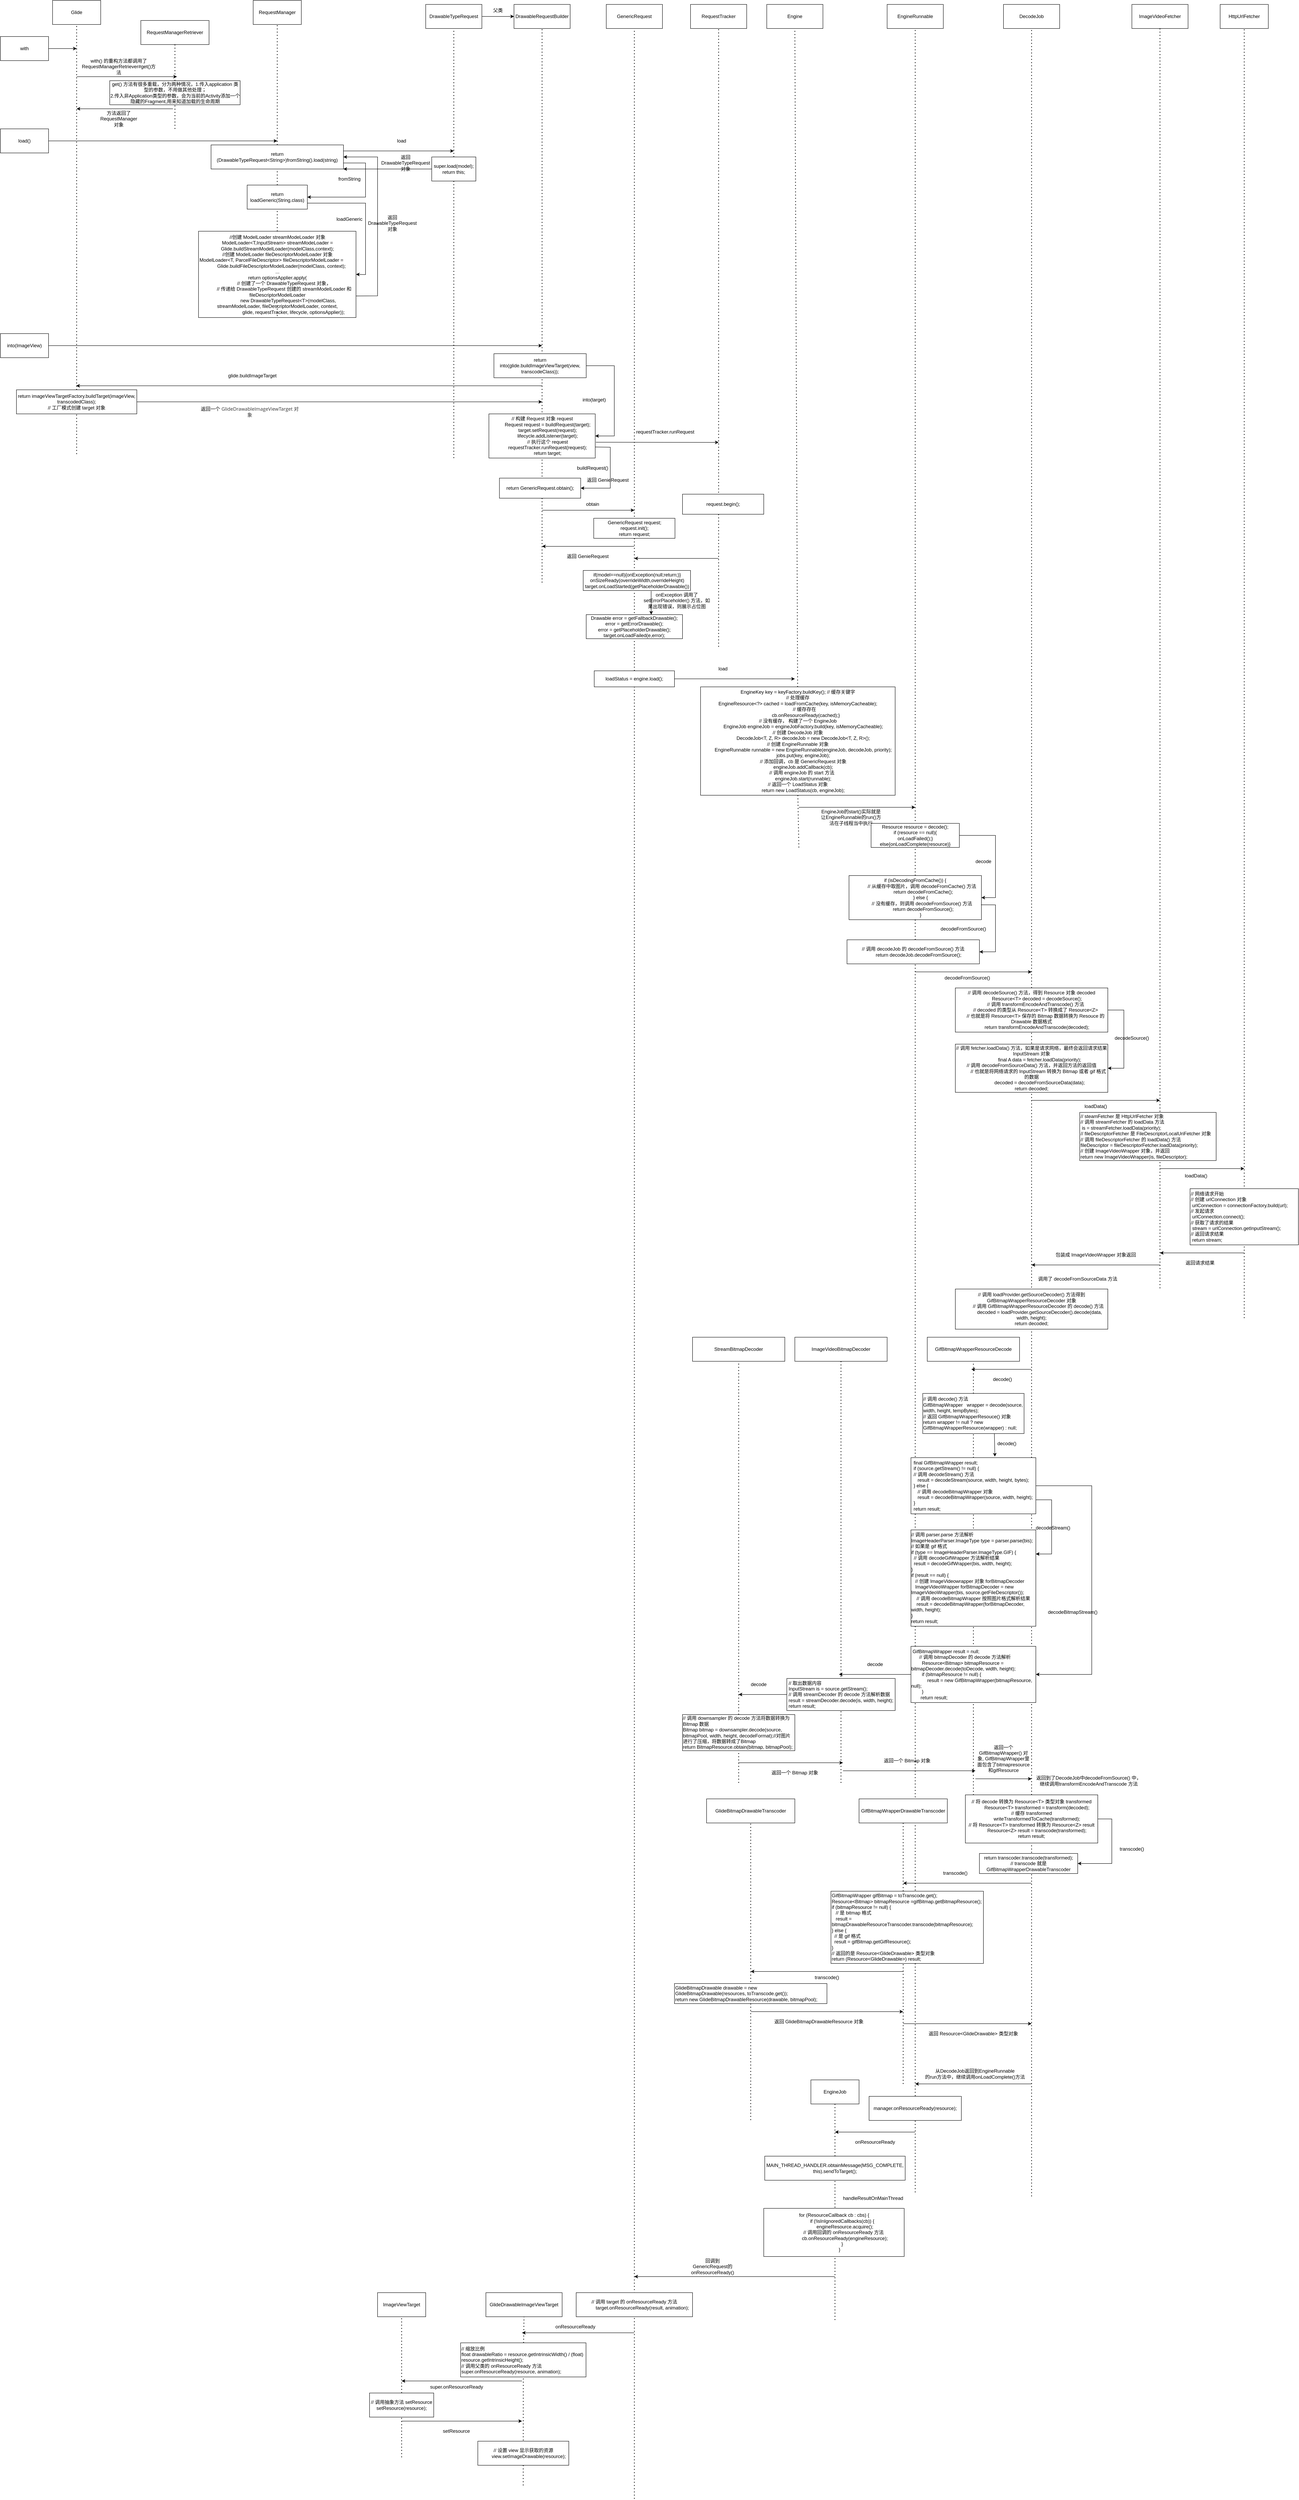 <mxfile version="17.4.2" type="device"><diagram id="cz8-QcunrsUNyohHNVNW" name="第 1 页"><mxGraphModel dx="2282" dy="1115" grid="1" gridSize="10" guides="1" tooltips="1" connect="1" arrows="1" fold="1" page="1" pageScale="1" pageWidth="827" pageHeight="1169" math="0" shadow="0"><root><mxCell id="0"/><mxCell id="1" parent="0"/><mxCell id="H31QRdV5gjCZk2E8Xt0Z-1" value="Glide" style="rounded=0;whiteSpace=wrap;html=1;" vertex="1" parent="1"><mxGeometry x="10" y="10" width="120" height="60" as="geometry"/></mxCell><mxCell id="H31QRdV5gjCZk2E8Xt0Z-2" value="&lt;span&gt;RequestManager&lt;/span&gt;" style="rounded=0;whiteSpace=wrap;html=1;" vertex="1" parent="1"><mxGeometry x="510" y="10" width="120" height="60" as="geometry"/></mxCell><mxCell id="H31QRdV5gjCZk2E8Xt0Z-3" value="into(ImageView)" style="rounded=0;whiteSpace=wrap;html=1;" vertex="1" parent="1"><mxGeometry x="-120" y="840" width="120" height="60" as="geometry"/></mxCell><mxCell id="H31QRdV5gjCZk2E8Xt0Z-5" value="" style="endArrow=none;dashed=1;html=1;dashPattern=1 3;strokeWidth=2;rounded=0;startArrow=none;" edge="1" parent="1"><mxGeometry width="50" height="50" relative="1" as="geometry"><mxPoint x="70" y="1140" as="sourcePoint"/><mxPoint x="70" y="70" as="targetPoint"/></mxGeometry></mxCell><mxCell id="H31QRdV5gjCZk2E8Xt0Z-7" value="RequestManagerRetriever" style="rounded=0;whiteSpace=wrap;html=1;" vertex="1" parent="1"><mxGeometry x="230" y="60" width="170" height="60" as="geometry"/></mxCell><mxCell id="H31QRdV5gjCZk2E8Xt0Z-8" value="" style="endArrow=none;dashed=1;html=1;dashPattern=1 3;strokeWidth=2;rounded=0;entryX=0.5;entryY=1;entryDx=0;entryDy=0;startArrow=none;" edge="1" parent="1" source="H31QRdV5gjCZk2E8Xt0Z-13" target="H31QRdV5gjCZk2E8Xt0Z-7"><mxGeometry width="50" height="50" relative="1" as="geometry"><mxPoint x="275" y="490" as="sourcePoint"/><mxPoint x="410" y="290" as="targetPoint"/></mxGeometry></mxCell><mxCell id="H31QRdV5gjCZk2E8Xt0Z-9" value="" style="endArrow=classic;html=1;rounded=0;" edge="1" parent="1"><mxGeometry width="50" height="50" relative="1" as="geometry"><mxPoint x="70" y="200" as="sourcePoint"/><mxPoint x="320" y="200" as="targetPoint"/></mxGeometry></mxCell><mxCell id="H31QRdV5gjCZk2E8Xt0Z-12" value="with() 的重构方法都调用了RequestManagerRetriever#get()方法" style="text;html=1;strokeColor=none;fillColor=none;align=center;verticalAlign=middle;whiteSpace=wrap;rounded=0;" vertex="1" parent="1"><mxGeometry x="80" y="160" width="190" height="30" as="geometry"/></mxCell><mxCell id="H31QRdV5gjCZk2E8Xt0Z-13" value="get() 方法有很多重载，分为两种情况，1.传入application 类型的参数，不用做其他处理；&lt;br&gt;2.传入非Application类型的参数，会为当前的Activity添加一个隐藏的Fragment,用来知道加载的生命周期" style="rounded=0;whiteSpace=wrap;html=1;" vertex="1" parent="1"><mxGeometry x="152.5" y="210" width="325" height="60" as="geometry"/></mxCell><mxCell id="H31QRdV5gjCZk2E8Xt0Z-14" value="" style="endArrow=none;dashed=1;html=1;dashPattern=1 3;strokeWidth=2;rounded=0;entryX=0.5;entryY=1;entryDx=0;entryDy=0;" edge="1" parent="1" target="H31QRdV5gjCZk2E8Xt0Z-13"><mxGeometry width="50" height="50" relative="1" as="geometry"><mxPoint x="315" y="330" as="sourcePoint"/><mxPoint x="315" y="120" as="targetPoint"/></mxGeometry></mxCell><mxCell id="H31QRdV5gjCZk2E8Xt0Z-15" value="" style="endArrow=classic;html=1;rounded=0;" edge="1" parent="1"><mxGeometry width="50" height="50" relative="1" as="geometry"><mxPoint x="310" y="280" as="sourcePoint"/><mxPoint x="70" y="280" as="targetPoint"/></mxGeometry></mxCell><mxCell id="H31QRdV5gjCZk2E8Xt0Z-16" value="方法返回了 RequestManager 对象" style="text;html=1;strokeColor=none;fillColor=none;align=center;verticalAlign=middle;whiteSpace=wrap;rounded=0;" vertex="1" parent="1"><mxGeometry x="145" y="290" width="60" height="30" as="geometry"/></mxCell><mxCell id="H31QRdV5gjCZk2E8Xt0Z-17" value="" style="endArrow=none;dashed=1;html=1;dashPattern=1 3;strokeWidth=2;rounded=0;entryX=0.5;entryY=1;entryDx=0;entryDy=0;startArrow=none;" edge="1" parent="1" source="H31QRdV5gjCZk2E8Xt0Z-22" target="H31QRdV5gjCZk2E8Xt0Z-2"><mxGeometry width="50" height="50" relative="1" as="geometry"><mxPoint x="570" y="570" as="sourcePoint"/><mxPoint x="550" y="360" as="targetPoint"/></mxGeometry></mxCell><mxCell id="H31QRdV5gjCZk2E8Xt0Z-18" value="" style="endArrow=classic;html=1;rounded=0;startArrow=none;" edge="1" parent="1" source="H31QRdV5gjCZk2E8Xt0Z-20"><mxGeometry width="50" height="50" relative="1" as="geometry"><mxPoint x="70" y="360" as="sourcePoint"/><mxPoint x="570" y="360" as="targetPoint"/></mxGeometry></mxCell><mxCell id="H31QRdV5gjCZk2E8Xt0Z-20" value="load()" style="rounded=0;whiteSpace=wrap;html=1;" vertex="1" parent="1"><mxGeometry x="-120" y="330" width="120" height="60" as="geometry"/></mxCell><mxCell id="H31QRdV5gjCZk2E8Xt0Z-22" value="return (DrawableTypeRequest&amp;lt;String&amp;gt;)fromString().load(string)" style="rounded=0;whiteSpace=wrap;html=1;" vertex="1" parent="1"><mxGeometry x="405" y="370" width="330" height="60" as="geometry"/></mxCell><mxCell id="H31QRdV5gjCZk2E8Xt0Z-23" value="" style="endArrow=none;dashed=1;html=1;dashPattern=1 3;strokeWidth=2;rounded=0;entryX=0.5;entryY=1;entryDx=0;entryDy=0;startArrow=none;" edge="1" parent="1" source="H31QRdV5gjCZk2E8Xt0Z-24" target="H31QRdV5gjCZk2E8Xt0Z-22"><mxGeometry width="50" height="50" relative="1" as="geometry"><mxPoint x="570" y="570" as="sourcePoint"/><mxPoint x="570" y="70" as="targetPoint"/></mxGeometry></mxCell><mxCell id="H31QRdV5gjCZk2E8Xt0Z-24" value="return loadGeneric(String.class)" style="rounded=0;whiteSpace=wrap;html=1;" vertex="1" parent="1"><mxGeometry x="495" y="470" width="150" height="60" as="geometry"/></mxCell><mxCell id="H31QRdV5gjCZk2E8Xt0Z-25" value="" style="endArrow=none;dashed=1;html=1;dashPattern=1 3;strokeWidth=2;rounded=0;entryX=0.5;entryY=1;entryDx=0;entryDy=0;startArrow=none;" edge="1" parent="1" source="H31QRdV5gjCZk2E8Xt0Z-28" target="H31QRdV5gjCZk2E8Xt0Z-24"><mxGeometry width="50" height="50" relative="1" as="geometry"><mxPoint x="570" y="770" as="sourcePoint"/><mxPoint x="570" y="430" as="targetPoint"/></mxGeometry></mxCell><mxCell id="H31QRdV5gjCZk2E8Xt0Z-26" value="" style="endArrow=classic;html=1;rounded=0;exitX=1;exitY=0.75;exitDx=0;exitDy=0;entryX=1;entryY=0.5;entryDx=0;entryDy=0;" edge="1" parent="1" source="H31QRdV5gjCZk2E8Xt0Z-22" target="H31QRdV5gjCZk2E8Xt0Z-24"><mxGeometry width="50" height="50" relative="1" as="geometry"><mxPoint x="690" y="580" as="sourcePoint"/><mxPoint x="740" y="530" as="targetPoint"/><Array as="points"><mxPoint x="790" y="415"/><mxPoint x="790" y="500"/></Array></mxGeometry></mxCell><mxCell id="H31QRdV5gjCZk2E8Xt0Z-27" value="fromString" style="text;html=1;strokeColor=none;fillColor=none;align=center;verticalAlign=middle;whiteSpace=wrap;rounded=0;" vertex="1" parent="1"><mxGeometry x="720" y="440" width="60" height="30" as="geometry"/></mxCell><mxCell id="H31QRdV5gjCZk2E8Xt0Z-28" value="//创建 ModelLoader streamModeLoader 对象&lt;br&gt;ModelLoader&amp;lt;T,InputStream&amp;gt; streamModeLoader = Glide.buildStreamModelLoader(modelClass,context); &lt;br&gt;//创建 ModelLoader fileDescriptorModelLoader 对象&lt;br&gt;&lt;div&gt;ModelLoader&amp;lt;T, ParcelFileDescriptor&amp;gt; fileDescriptorModelLoader =&lt;span&gt;&amp;nbsp; &amp;nbsp; &amp;nbsp; &amp;nbsp; &amp;nbsp; &amp;nbsp; &amp;nbsp; &amp;nbsp; Glide.buildFileDescriptorModelLoader(modelClass, context);&lt;/span&gt;&lt;/div&gt;&lt;div&gt;...&lt;/div&gt;&lt;div&gt;&lt;div&gt;return optionsApplier.apply(&lt;/div&gt;&lt;div&gt;&amp;nbsp; &amp;nbsp; &amp;nbsp; &amp;nbsp; &amp;nbsp; &lt;span&gt;&#9;&#9;&#9;&lt;/span&gt;// 创建了一个 DrawableTypeRequest 对象，&lt;/div&gt;&lt;div&gt;&amp;nbsp; &amp;nbsp; &amp;nbsp; &amp;nbsp; &amp;nbsp; &lt;span&gt;&#9;&#9;&#9;&lt;/span&gt;// 传递给 DrawableTypeRequest 创建的 streamModelLoader 和 fileDescriptorModelLoader&lt;/div&gt;&lt;div&gt;&amp;nbsp; &amp;nbsp; &amp;nbsp; &amp;nbsp; &amp;nbsp; &amp;nbsp; &amp;nbsp; &amp;nbsp; new DrawableTypeRequest&amp;lt;T&amp;gt;(modelClass, streamModelLoader, fileDescriptorModelLoader, context,&lt;/div&gt;&lt;div&gt;&amp;nbsp; &amp;nbsp; &amp;nbsp; &amp;nbsp; &amp;nbsp; &amp;nbsp; &amp;nbsp; &amp;nbsp; &amp;nbsp; &amp;nbsp; &amp;nbsp; &amp;nbsp; glide, requestTracker, lifecycle, optionsApplier));&lt;/div&gt;&lt;/div&gt;" style="rounded=0;whiteSpace=wrap;html=1;" vertex="1" parent="1"><mxGeometry x="373.75" y="585" width="392.5" height="215" as="geometry"/></mxCell><mxCell id="H31QRdV5gjCZk2E8Xt0Z-29" value="" style="endArrow=none;dashed=1;html=1;dashPattern=1 3;strokeWidth=2;rounded=0;entryX=0.5;entryY=1;entryDx=0;entryDy=0;" edge="1" parent="1" target="H31QRdV5gjCZk2E8Xt0Z-28"><mxGeometry width="50" height="50" relative="1" as="geometry"><mxPoint x="570" y="770" as="sourcePoint"/><mxPoint x="570" y="530" as="targetPoint"/></mxGeometry></mxCell><mxCell id="H31QRdV5gjCZk2E8Xt0Z-30" value="" style="endArrow=classic;html=1;rounded=0;exitX=1;exitY=0.75;exitDx=0;exitDy=0;entryX=1;entryY=0.5;entryDx=0;entryDy=0;" edge="1" parent="1" source="H31QRdV5gjCZk2E8Xt0Z-24" target="H31QRdV5gjCZk2E8Xt0Z-28"><mxGeometry width="50" height="50" relative="1" as="geometry"><mxPoint x="790" y="730" as="sourcePoint"/><mxPoint x="840" y="680" as="targetPoint"/><Array as="points"><mxPoint x="790" y="515"/><mxPoint x="790" y="693"/></Array></mxGeometry></mxCell><mxCell id="H31QRdV5gjCZk2E8Xt0Z-31" value="loadGeneric" style="text;html=1;strokeColor=none;fillColor=none;align=center;verticalAlign=middle;whiteSpace=wrap;rounded=0;" vertex="1" parent="1"><mxGeometry x="720" y="540" width="60" height="30" as="geometry"/></mxCell><mxCell id="H31QRdV5gjCZk2E8Xt0Z-32" value="" style="endArrow=classic;html=1;rounded=0;exitX=1;exitY=0.75;exitDx=0;exitDy=0;entryX=1;entryY=0.5;entryDx=0;entryDy=0;" edge="1" parent="1" source="H31QRdV5gjCZk2E8Xt0Z-28" target="H31QRdV5gjCZk2E8Xt0Z-22"><mxGeometry width="50" height="50" relative="1" as="geometry"><mxPoint x="900" y="730" as="sourcePoint"/><mxPoint x="740" y="400" as="targetPoint"/><Array as="points"><mxPoint x="820" y="746"/><mxPoint x="820" y="400"/></Array></mxGeometry></mxCell><mxCell id="H31QRdV5gjCZk2E8Xt0Z-33" value="返回 DrawableTypeRequest 对象" style="text;html=1;strokeColor=none;fillColor=none;align=center;verticalAlign=middle;whiteSpace=wrap;rounded=0;" vertex="1" parent="1"><mxGeometry x="827" y="550" width="60" height="30" as="geometry"/></mxCell><mxCell id="H31QRdV5gjCZk2E8Xt0Z-34" value="with" style="rounded=0;whiteSpace=wrap;html=1;" vertex="1" parent="1"><mxGeometry x="-120" y="100" width="120" height="60" as="geometry"/></mxCell><mxCell id="H31QRdV5gjCZk2E8Xt0Z-35" value="" style="endArrow=classic;html=1;rounded=0;exitX=1;exitY=0.5;exitDx=0;exitDy=0;" edge="1" parent="1" source="H31QRdV5gjCZk2E8Xt0Z-34"><mxGeometry width="50" height="50" relative="1" as="geometry"><mxPoint x="250" y="260" as="sourcePoint"/><mxPoint x="70" y="130" as="targetPoint"/></mxGeometry></mxCell><mxCell id="H31QRdV5gjCZk2E8Xt0Z-36" value="DrawableTypeRequest" style="rounded=0;whiteSpace=wrap;html=1;" vertex="1" parent="1"><mxGeometry x="940" y="20" width="140" height="60" as="geometry"/></mxCell><mxCell id="H31QRdV5gjCZk2E8Xt0Z-37" value="" style="endArrow=none;dashed=1;html=1;dashPattern=1 3;strokeWidth=2;rounded=0;entryX=0.5;entryY=1;entryDx=0;entryDy=0;startArrow=none;" edge="1" parent="1" source="H31QRdV5gjCZk2E8Xt0Z-40" target="H31QRdV5gjCZk2E8Xt0Z-36"><mxGeometry width="50" height="50" relative="1" as="geometry"><mxPoint x="1010" y="910" as="sourcePoint"/><mxPoint x="780" y="260" as="targetPoint"/></mxGeometry></mxCell><mxCell id="H31QRdV5gjCZk2E8Xt0Z-38" value="" style="endArrow=classic;html=1;rounded=0;exitX=1;exitY=0.25;exitDx=0;exitDy=0;" edge="1" parent="1" source="H31QRdV5gjCZk2E8Xt0Z-22"><mxGeometry width="50" height="50" relative="1" as="geometry"><mxPoint x="730" y="510" as="sourcePoint"/><mxPoint x="1010" y="385" as="targetPoint"/></mxGeometry></mxCell><mxCell id="H31QRdV5gjCZk2E8Xt0Z-39" value="load" style="text;html=1;strokeColor=none;fillColor=none;align=center;verticalAlign=middle;whiteSpace=wrap;rounded=0;" vertex="1" parent="1"><mxGeometry x="850" y="345" width="60" height="30" as="geometry"/></mxCell><mxCell id="H31QRdV5gjCZk2E8Xt0Z-40" value="super.load(model);&lt;br&gt;return this;" style="rounded=0;whiteSpace=wrap;html=1;" vertex="1" parent="1"><mxGeometry x="955" y="400" width="110" height="60" as="geometry"/></mxCell><mxCell id="H31QRdV5gjCZk2E8Xt0Z-41" value="" style="endArrow=none;dashed=1;html=1;dashPattern=1 3;strokeWidth=2;rounded=0;entryX=0.5;entryY=1;entryDx=0;entryDy=0;" edge="1" parent="1" target="H31QRdV5gjCZk2E8Xt0Z-40"><mxGeometry width="50" height="50" relative="1" as="geometry"><mxPoint x="1010" y="1150" as="sourcePoint"/><mxPoint x="1010" y="80" as="targetPoint"/></mxGeometry></mxCell><mxCell id="H31QRdV5gjCZk2E8Xt0Z-42" value="DrawableRequestBuilder" style="rounded=0;whiteSpace=wrap;html=1;" vertex="1" parent="1"><mxGeometry x="1160" y="20" width="140" height="60" as="geometry"/></mxCell><mxCell id="H31QRdV5gjCZk2E8Xt0Z-43" value="" style="endArrow=classic;html=1;rounded=0;entryX=0;entryY=0.5;entryDx=0;entryDy=0;exitX=1;exitY=0.5;exitDx=0;exitDy=0;" edge="1" parent="1" source="H31QRdV5gjCZk2E8Xt0Z-36" target="H31QRdV5gjCZk2E8Xt0Z-42"><mxGeometry width="50" height="50" relative="1" as="geometry"><mxPoint x="860" y="300" as="sourcePoint"/><mxPoint x="910" y="250" as="targetPoint"/></mxGeometry></mxCell><mxCell id="H31QRdV5gjCZk2E8Xt0Z-44" value="父类" style="text;html=1;strokeColor=none;fillColor=none;align=center;verticalAlign=middle;whiteSpace=wrap;rounded=0;" vertex="1" parent="1"><mxGeometry x="1090" y="20" width="60" height="30" as="geometry"/></mxCell><mxCell id="H31QRdV5gjCZk2E8Xt0Z-45" value="" style="endArrow=none;dashed=1;html=1;dashPattern=1 3;strokeWidth=2;rounded=0;entryX=0.5;entryY=1;entryDx=0;entryDy=0;startArrow=none;" edge="1" parent="1" target="H31QRdV5gjCZk2E8Xt0Z-42"><mxGeometry width="50" height="50" relative="1" as="geometry"><mxPoint x="1230" y="1460" as="sourcePoint"/><mxPoint x="910" y="250" as="targetPoint"/></mxGeometry></mxCell><mxCell id="H31QRdV5gjCZk2E8Xt0Z-46" value="" style="endArrow=classic;html=1;rounded=0;exitX=0;exitY=0.5;exitDx=0;exitDy=0;entryX=1;entryY=1;entryDx=0;entryDy=0;" edge="1" parent="1" source="H31QRdV5gjCZk2E8Xt0Z-40" target="H31QRdV5gjCZk2E8Xt0Z-22"><mxGeometry width="50" height="50" relative="1" as="geometry"><mxPoint x="540" y="700" as="sourcePoint"/><mxPoint x="130" y="830" as="targetPoint"/></mxGeometry></mxCell><mxCell id="H31QRdV5gjCZk2E8Xt0Z-47" value="返回 DrawableTypeRequest 对象" style="text;html=1;strokeColor=none;fillColor=none;align=center;verticalAlign=middle;whiteSpace=wrap;rounded=0;" vertex="1" parent="1"><mxGeometry x="860" y="400" width="60" height="30" as="geometry"/></mxCell><mxCell id="H31QRdV5gjCZk2E8Xt0Z-48" value="" style="endArrow=classic;html=1;rounded=0;exitX=1;exitY=0.5;exitDx=0;exitDy=0;" edge="1" parent="1" source="H31QRdV5gjCZk2E8Xt0Z-3"><mxGeometry width="50" height="50" relative="1" as="geometry"><mxPoint x="360" y="950" as="sourcePoint"/><mxPoint x="1230" y="870" as="targetPoint"/></mxGeometry></mxCell><mxCell id="H31QRdV5gjCZk2E8Xt0Z-51" value="" style="endArrow=classic;html=1;rounded=0;" edge="1" parent="1"><mxGeometry width="50" height="50" relative="1" as="geometry"><mxPoint x="1230" y="970" as="sourcePoint"/><mxPoint x="69" y="970" as="targetPoint"/></mxGeometry></mxCell><mxCell id="H31QRdV5gjCZk2E8Xt0Z-52" value="glide.buildImageTarget" style="text;html=1;strokeColor=none;fillColor=none;align=center;verticalAlign=middle;whiteSpace=wrap;rounded=0;" vertex="1" parent="1"><mxGeometry x="477.5" y="930" width="60" height="30" as="geometry"/></mxCell><mxCell id="H31QRdV5gjCZk2E8Xt0Z-53" value="return imageViewTargetFactory.buildTarget(imageView, transcodedClass);&lt;br&gt;// 工厂模式创建 target 对象" style="rounded=0;whiteSpace=wrap;html=1;" vertex="1" parent="1"><mxGeometry x="-80" y="980" width="300" height="60" as="geometry"/></mxCell><mxCell id="H31QRdV5gjCZk2E8Xt0Z-54" value="" style="endArrow=classic;html=1;rounded=0;exitX=1;exitY=0.5;exitDx=0;exitDy=0;" edge="1" parent="1" source="H31QRdV5gjCZk2E8Xt0Z-53"><mxGeometry width="50" height="50" relative="1" as="geometry"><mxPoint x="460" y="850" as="sourcePoint"/><mxPoint x="1230" y="1010" as="targetPoint"/></mxGeometry></mxCell><mxCell id="H31QRdV5gjCZk2E8Xt0Z-55" value="&lt;font style=&quot;font-size: 12px&quot;&gt;返回一个&amp;nbsp;&lt;span style=&quot;color: rgb(51 , 51 , 51) ; font-family: &amp;#34;open sans&amp;#34; , &amp;#34;clear sans&amp;#34; , &amp;#34;helvetica neue&amp;#34; , &amp;#34;helvetica&amp;#34; , &amp;#34;arial&amp;#34; , sans-serif ; background-color: rgb(255 , 255 , 255)&quot;&gt;GlideDrawableImageViewTarget 对象&lt;/span&gt;&lt;/font&gt;" style="text;html=1;strokeColor=none;fillColor=none;align=center;verticalAlign=middle;whiteSpace=wrap;rounded=0;" vertex="1" parent="1"><mxGeometry x="373.75" y="1020" width="255" height="30" as="geometry"/></mxCell><mxCell id="H31QRdV5gjCZk2E8Xt0Z-56" value="return into(glide.buildImageViewTarget(view, transcodeClass));" style="rounded=0;whiteSpace=wrap;html=1;" vertex="1" parent="1"><mxGeometry x="1110" y="890" width="230" height="60" as="geometry"/></mxCell><mxCell id="H31QRdV5gjCZk2E8Xt0Z-58" value="into(target)" style="text;html=1;strokeColor=none;fillColor=none;align=center;verticalAlign=middle;whiteSpace=wrap;rounded=0;fontSize=12;" vertex="1" parent="1"><mxGeometry x="1330" y="990" width="60" height="30" as="geometry"/></mxCell><mxCell id="H31QRdV5gjCZk2E8Xt0Z-57" value="&lt;div&gt;// 构建 Request 对象 request&lt;/div&gt;&lt;div&gt;&amp;nbsp; &amp;nbsp; &amp;nbsp; &amp;nbsp; Request request = buildRequest(target);&lt;/div&gt;&lt;div&gt;&amp;nbsp; &amp;nbsp; &amp;nbsp; &amp;nbsp; target.setRequest(request);&lt;/div&gt;&lt;div&gt;&amp;nbsp; &amp;nbsp; &amp;nbsp; &amp;nbsp; lifecycle.addListener(target);&lt;/div&gt;&lt;div&gt;&amp;nbsp; &amp;nbsp; &amp;nbsp; &amp;nbsp; // 执行这个 request&lt;/div&gt;&lt;div&gt;&amp;nbsp; &amp;nbsp; &amp;nbsp; &amp;nbsp; requestTracker.runRequest(request);&lt;/div&gt;&lt;div&gt;&amp;nbsp; &amp;nbsp; &amp;nbsp; &amp;nbsp; return target;&lt;/div&gt;" style="rounded=0;whiteSpace=wrap;html=1;" vertex="1" parent="1"><mxGeometry x="1097.5" y="1040" width="265" height="110" as="geometry"/></mxCell><mxCell id="H31QRdV5gjCZk2E8Xt0Z-60" value="" style="endArrow=classic;html=1;rounded=0;fontSize=12;exitX=1;exitY=0.5;exitDx=0;exitDy=0;entryX=1;entryY=0.5;entryDx=0;entryDy=0;" edge="1" parent="1" source="H31QRdV5gjCZk2E8Xt0Z-56" target="H31QRdV5gjCZk2E8Xt0Z-57"><mxGeometry width="50" height="50" relative="1" as="geometry"><mxPoint x="1600" y="1160" as="sourcePoint"/><mxPoint x="1650" y="1110" as="targetPoint"/><Array as="points"><mxPoint x="1410" y="920"/><mxPoint x="1410" y="1095"/></Array></mxGeometry></mxCell><mxCell id="H31QRdV5gjCZk2E8Xt0Z-63" value="return&amp;nbsp;GenericRequest.obtain();" style="rounded=0;whiteSpace=wrap;html=1;" vertex="1" parent="1"><mxGeometry x="1123.75" y="1200" width="202.5" height="50" as="geometry"/></mxCell><mxCell id="H31QRdV5gjCZk2E8Xt0Z-64" value="" style="endArrow=classic;html=1;rounded=0;fontSize=12;exitX=1;exitY=0.75;exitDx=0;exitDy=0;entryX=1;entryY=0.5;entryDx=0;entryDy=0;" edge="1" parent="1" source="H31QRdV5gjCZk2E8Xt0Z-57" target="H31QRdV5gjCZk2E8Xt0Z-63"><mxGeometry width="50" height="50" relative="1" as="geometry"><mxPoint x="1570" y="1340" as="sourcePoint"/><mxPoint x="1620" y="1290" as="targetPoint"/><Array as="points"><mxPoint x="1400" y="1123"/><mxPoint x="1400" y="1225"/></Array></mxGeometry></mxCell><mxCell id="H31QRdV5gjCZk2E8Xt0Z-65" value="buildRequest()" style="text;html=1;strokeColor=none;fillColor=none;align=center;verticalAlign=middle;whiteSpace=wrap;rounded=0;fontSize=12;" vertex="1" parent="1"><mxGeometry x="1326.25" y="1160" width="60" height="30" as="geometry"/></mxCell><mxCell id="H31QRdV5gjCZk2E8Xt0Z-66" value="GenericRequest" style="rounded=0;whiteSpace=wrap;html=1;" vertex="1" parent="1"><mxGeometry x="1390" y="20" width="140" height="60" as="geometry"/></mxCell><mxCell id="H31QRdV5gjCZk2E8Xt0Z-67" value="" style="endArrow=none;dashed=1;html=1;dashPattern=1 3;strokeWidth=2;rounded=0;fontSize=12;entryX=0.5;entryY=1;entryDx=0;entryDy=0;startArrow=none;" edge="1" parent="1" source="H31QRdV5gjCZk2E8Xt0Z-85" target="H31QRdV5gjCZk2E8Xt0Z-66"><mxGeometry width="50" height="50" relative="1" as="geometry"><mxPoint x="1460" y="2182.222" as="sourcePoint"/><mxPoint x="1620" y="350" as="targetPoint"/></mxGeometry></mxCell><mxCell id="H31QRdV5gjCZk2E8Xt0Z-68" value="" style="endArrow=classic;html=1;rounded=0;fontSize=12;" edge="1" parent="1"><mxGeometry width="50" height="50" relative="1" as="geometry"><mxPoint x="1230" y="1280" as="sourcePoint"/><mxPoint x="1460" y="1280" as="targetPoint"/></mxGeometry></mxCell><mxCell id="H31QRdV5gjCZk2E8Xt0Z-69" value="obtain" style="text;html=1;strokeColor=none;fillColor=none;align=center;verticalAlign=middle;whiteSpace=wrap;rounded=0;fontSize=12;" vertex="1" parent="1"><mxGeometry x="1326.25" y="1250" width="60" height="30" as="geometry"/></mxCell><mxCell id="H31QRdV5gjCZk2E8Xt0Z-70" value="GenericRequest request;&lt;br&gt;request.init();&lt;br&gt;return request;" style="rounded=0;whiteSpace=wrap;html=1;" vertex="1" parent="1"><mxGeometry x="1358.75" y="1300" width="202.5" height="50" as="geometry"/></mxCell><mxCell id="H31QRdV5gjCZk2E8Xt0Z-71" value="RequestTracker" style="rounded=0;whiteSpace=wrap;html=1;" vertex="1" parent="1"><mxGeometry x="1600" y="20" width="140" height="60" as="geometry"/></mxCell><mxCell id="H31QRdV5gjCZk2E8Xt0Z-72" value="" style="endArrow=none;dashed=1;html=1;dashPattern=1 3;strokeWidth=2;rounded=0;fontSize=12;entryX=0.5;entryY=1;entryDx=0;entryDy=0;" edge="1" parent="1" target="H31QRdV5gjCZk2E8Xt0Z-71"><mxGeometry width="50" height="50" relative="1" as="geometry"><mxPoint x="1670" y="1620" as="sourcePoint"/><mxPoint x="1830" y="280" as="targetPoint"/></mxGeometry></mxCell><mxCell id="H31QRdV5gjCZk2E8Xt0Z-73" value="" style="endArrow=classic;html=1;rounded=0;fontSize=12;exitX=1.006;exitY=0.642;exitDx=0;exitDy=0;exitPerimeter=0;" edge="1" parent="1" source="H31QRdV5gjCZk2E8Xt0Z-57"><mxGeometry width="50" height="50" relative="1" as="geometry"><mxPoint x="1780" y="1310" as="sourcePoint"/><mxPoint x="1670" y="1111" as="targetPoint"/></mxGeometry></mxCell><mxCell id="H31QRdV5gjCZk2E8Xt0Z-74" value="" style="endArrow=classic;html=1;rounded=0;fontSize=12;" edge="1" parent="1"><mxGeometry width="50" height="50" relative="1" as="geometry"><mxPoint x="1460" y="1370" as="sourcePoint"/><mxPoint x="1230" y="1370" as="targetPoint"/></mxGeometry></mxCell><mxCell id="H31QRdV5gjCZk2E8Xt0Z-76" value="返回 GenieRequest" style="text;html=1;strokeColor=none;fillColor=none;align=center;verticalAlign=middle;whiteSpace=wrap;rounded=0;fontSize=12;" vertex="1" parent="1"><mxGeometry x="1280" y="1380" width="127.5" height="30" as="geometry"/></mxCell><mxCell id="H31QRdV5gjCZk2E8Xt0Z-77" value="返回 GenieRequest" style="text;html=1;strokeColor=none;fillColor=none;align=center;verticalAlign=middle;whiteSpace=wrap;rounded=0;fontSize=12;" vertex="1" parent="1"><mxGeometry x="1330" y="1190" width="127.5" height="30" as="geometry"/></mxCell><mxCell id="H31QRdV5gjCZk2E8Xt0Z-78" value="requestTracker.runRequest" style="text;html=1;strokeColor=none;fillColor=none;align=center;verticalAlign=middle;whiteSpace=wrap;rounded=0;fontSize=12;" vertex="1" parent="1"><mxGeometry x="1472.5" y="1070" width="127.5" height="30" as="geometry"/></mxCell><mxCell id="H31QRdV5gjCZk2E8Xt0Z-79" value="request.begin();" style="rounded=0;whiteSpace=wrap;html=1;" vertex="1" parent="1"><mxGeometry x="1580" y="1240" width="202.5" height="50" as="geometry"/></mxCell><mxCell id="H31QRdV5gjCZk2E8Xt0Z-80" value="" style="endArrow=classic;html=1;rounded=0;fontSize=12;" edge="1" parent="1"><mxGeometry width="50" height="50" relative="1" as="geometry"><mxPoint x="1670" y="1400" as="sourcePoint"/><mxPoint x="1460" y="1400" as="targetPoint"/></mxGeometry></mxCell><mxCell id="H31QRdV5gjCZk2E8Xt0Z-81" value="if(model==null){onException(null;return;)}&lt;br&gt;onSizeReady(overrideWidth,overrideHeight)&lt;br&gt;target.onLoadStarted(getPlaceholderDrawable())" style="rounded=0;whiteSpace=wrap;html=1;" vertex="1" parent="1"><mxGeometry x="1332.5" y="1430" width="267.5" height="50" as="geometry"/></mxCell><mxCell id="H31QRdV5gjCZk2E8Xt0Z-82" value="Drawable error = getFallbackDrawable();&lt;br&gt;error = getErrorDrawable();&lt;br&gt;error = getPlaceholderDrawable();&lt;br&gt;target.onLoadFailed(e,error);" style="rounded=0;whiteSpace=wrap;html=1;fontSize=12;" vertex="1" parent="1"><mxGeometry x="1340" y="1540" width="240" height="60" as="geometry"/></mxCell><mxCell id="H31QRdV5gjCZk2E8Xt0Z-83" value="" style="endArrow=classic;html=1;rounded=0;fontSize=12;exitX=0.633;exitY=1.024;exitDx=0;exitDy=0;exitPerimeter=0;" edge="1" parent="1" source="H31QRdV5gjCZk2E8Xt0Z-81"><mxGeometry width="50" height="50" relative="1" as="geometry"><mxPoint x="1680" y="1490" as="sourcePoint"/><mxPoint x="1502" y="1540" as="targetPoint"/></mxGeometry></mxCell><mxCell id="H31QRdV5gjCZk2E8Xt0Z-84" value="onException 调用了setErrorPlaceholder() 方法，如果出现错误，则展示占位图" style="text;html=1;strokeColor=none;fillColor=none;align=center;verticalAlign=middle;whiteSpace=wrap;rounded=0;fontSize=12;" vertex="1" parent="1"><mxGeometry x="1477" y="1490" width="177.5" height="30" as="geometry"/></mxCell><mxCell id="H31QRdV5gjCZk2E8Xt0Z-85" value="&lt;div&gt;&lt;span&gt;loadStatus = engine.load();&lt;/span&gt;&lt;br&gt;&lt;/div&gt;" style="rounded=0;whiteSpace=wrap;html=1;fontSize=12;" vertex="1" parent="1"><mxGeometry x="1360" y="1680" width="200" height="40" as="geometry"/></mxCell><mxCell id="H31QRdV5gjCZk2E8Xt0Z-86" value="" style="endArrow=none;dashed=1;html=1;dashPattern=1 3;strokeWidth=2;rounded=0;fontSize=12;entryX=0.5;entryY=1;entryDx=0;entryDy=0;" edge="1" parent="1" target="H31QRdV5gjCZk2E8Xt0Z-85"><mxGeometry width="50" height="50" relative="1" as="geometry"><mxPoint x="1460" y="6233.333" as="sourcePoint"/><mxPoint x="1460" y="80" as="targetPoint"/></mxGeometry></mxCell><mxCell id="H31QRdV5gjCZk2E8Xt0Z-87" value="Engine" style="rounded=0;whiteSpace=wrap;html=1;" vertex="1" parent="1"><mxGeometry x="1790" y="20" width="140" height="60" as="geometry"/></mxCell><mxCell id="H31QRdV5gjCZk2E8Xt0Z-88" value="" style="endArrow=none;dashed=1;html=1;dashPattern=1 3;strokeWidth=2;rounded=0;fontSize=12;entryX=0.5;entryY=1;entryDx=0;entryDy=0;startArrow=none;" edge="1" parent="1" source="H31QRdV5gjCZk2E8Xt0Z-91" target="H31QRdV5gjCZk2E8Xt0Z-87"><mxGeometry width="50" height="50" relative="1" as="geometry"><mxPoint x="1860" y="2110" as="sourcePoint"/><mxPoint x="1890" y="190" as="targetPoint"/></mxGeometry></mxCell><mxCell id="H31QRdV5gjCZk2E8Xt0Z-89" value="" style="endArrow=classic;html=1;rounded=0;fontSize=12;exitX=1;exitY=0.5;exitDx=0;exitDy=0;" edge="1" parent="1" source="H31QRdV5gjCZk2E8Xt0Z-85"><mxGeometry width="50" height="50" relative="1" as="geometry"><mxPoint x="1840" y="1810" as="sourcePoint"/><mxPoint x="1860" y="1700" as="targetPoint"/></mxGeometry></mxCell><mxCell id="H31QRdV5gjCZk2E8Xt0Z-90" value="load" style="text;html=1;strokeColor=none;fillColor=none;align=center;verticalAlign=middle;whiteSpace=wrap;rounded=0;fontSize=12;" vertex="1" parent="1"><mxGeometry x="1651.25" y="1660" width="60" height="30" as="geometry"/></mxCell><mxCell id="H31QRdV5gjCZk2E8Xt0Z-91" value="&lt;div&gt;EngineKey key = keyFactory.buildKey(); // 缓存关键字&lt;/div&gt;&lt;div&gt;// 处理缓存&lt;/div&gt;&lt;div&gt;EngineResource&amp;lt;?&amp;gt; cached = loadFromCache(key, isMemoryCacheable);&lt;/div&gt;&lt;div&gt;&lt;div&gt;&amp;nbsp; &amp;nbsp; &amp;nbsp; &amp;nbsp; &amp;nbsp; &lt;span&gt;&#9;&lt;/span&gt;// 缓存存在&lt;/div&gt;&lt;div&gt;&amp;nbsp; &amp;nbsp; &amp;nbsp; &amp;nbsp; &amp;nbsp; &amp;nbsp; cb.onResourceReady(cached);}&lt;/div&gt;&lt;/div&gt;&lt;div&gt;&lt;div&gt;// 没有缓存，&lt;span&gt;&amp;nbsp;构建了一个 EngineJob&lt;/span&gt;&lt;/div&gt;&lt;div&gt;&amp;nbsp; &amp;nbsp; &amp;nbsp; &amp;nbsp; EngineJob engineJob = engineJobFactory.build(key, isMemoryCacheable);&lt;/div&gt;&lt;/div&gt;&lt;div&gt;&lt;div&gt;// 创建 DecodeJob 对象&lt;/div&gt;&lt;div&gt;&amp;nbsp; &amp;nbsp; &amp;nbsp; &amp;nbsp; DecodeJob&amp;lt;T, Z, R&amp;gt; decodeJob = new DecodeJob&amp;lt;T, Z, R&amp;gt;();&lt;/div&gt;&lt;/div&gt;&lt;div&gt;&lt;div&gt;// 创建 EngineRunnable 对象&lt;/div&gt;&lt;div&gt;&amp;nbsp; &amp;nbsp; &amp;nbsp; &amp;nbsp; EngineRunnable runnable = new EngineRunnable(engineJob, decodeJob, priority);&lt;/div&gt;&lt;div&gt;&amp;nbsp; &amp;nbsp; &amp;nbsp; &amp;nbsp; jobs.put(key, engineJob);&lt;/div&gt;&lt;div&gt;&amp;nbsp; &amp;nbsp; &amp;nbsp; &amp;nbsp;&lt;span&gt;&#9;&lt;/span&gt;// 添加回调，cb 是 GenericRequest 对象&lt;/div&gt;&lt;div&gt;&amp;nbsp; &amp;nbsp; &amp;nbsp; &amp;nbsp; engineJob.addCallback(cb);&lt;/div&gt;&lt;div&gt;&amp;nbsp; &amp;nbsp; &amp;nbsp; &lt;span&gt;&#9;&lt;/span&gt;// 调用 engineJob 的 start 方法&lt;/div&gt;&lt;div&gt;&amp;nbsp; &amp;nbsp; &amp;nbsp; &amp;nbsp; engineJob.start(runnable);&lt;/div&gt;&lt;/div&gt;&lt;div&gt;&lt;div&gt;// 返回一个 LoadStatus 对象&lt;/div&gt;&lt;div&gt;&amp;nbsp; &amp;nbsp; &amp;nbsp; &amp;nbsp; return new LoadStatus(cb, engineJob);&lt;/div&gt;&lt;/div&gt;" style="rounded=0;whiteSpace=wrap;html=1;fontSize=12;" vertex="1" parent="1"><mxGeometry x="1625" y="1720" width="485" height="270" as="geometry"/></mxCell><mxCell id="H31QRdV5gjCZk2E8Xt0Z-92" value="" style="endArrow=none;dashed=1;html=1;dashPattern=1 3;strokeWidth=2;rounded=0;fontSize=12;entryX=0.5;entryY=1;entryDx=0;entryDy=0;" edge="1" parent="1" target="H31QRdV5gjCZk2E8Xt0Z-91"><mxGeometry width="50" height="50" relative="1" as="geometry"><mxPoint x="1870" y="2120" as="sourcePoint"/><mxPoint x="1860" y="80" as="targetPoint"/></mxGeometry></mxCell><mxCell id="H31QRdV5gjCZk2E8Xt0Z-93" value="EngineRunnable" style="rounded=0;whiteSpace=wrap;html=1;" vertex="1" parent="1"><mxGeometry x="2090" y="20" width="140" height="60" as="geometry"/></mxCell><mxCell id="H31QRdV5gjCZk2E8Xt0Z-94" value="" style="endArrow=none;dashed=1;html=1;dashPattern=1 3;strokeWidth=2;rounded=0;fontSize=12;entryX=0.5;entryY=1;entryDx=0;entryDy=0;" edge="1" parent="1" target="H31QRdV5gjCZk2E8Xt0Z-93"><mxGeometry width="50" height="50" relative="1" as="geometry"><mxPoint x="2160" y="5470" as="sourcePoint"/><mxPoint x="2120" y="70" as="targetPoint"/></mxGeometry></mxCell><mxCell id="H31QRdV5gjCZk2E8Xt0Z-95" value="" style="endArrow=classic;html=1;rounded=0;fontSize=12;" edge="1" parent="1"><mxGeometry width="50" height="50" relative="1" as="geometry"><mxPoint x="1870" y="2020" as="sourcePoint"/><mxPoint x="2160" y="2020" as="targetPoint"/></mxGeometry></mxCell><mxCell id="H31QRdV5gjCZk2E8Xt0Z-96" value="EngineJob的start()实际就是让EngineRunnable的run()方法在子线程当中执行" style="text;html=1;strokeColor=none;fillColor=none;align=center;verticalAlign=middle;whiteSpace=wrap;rounded=0;fontSize=12;" vertex="1" parent="1"><mxGeometry x="1920" y="2030" width="160" height="30" as="geometry"/></mxCell><mxCell id="H31QRdV5gjCZk2E8Xt0Z-97" value="Resource resource = decode();&lt;br&gt;if (resource == null){&lt;br&gt;onLoadFailed();}&lt;br&gt;else{onLoadComplete(resource)}" style="rounded=0;whiteSpace=wrap;html=1;fontSize=12;" vertex="1" parent="1"><mxGeometry x="2050" y="2060" width="220" height="60" as="geometry"/></mxCell><mxCell id="H31QRdV5gjCZk2E8Xt0Z-98" value="&lt;div&gt;if (isDecodingFromCache()) {&lt;/div&gt;&lt;div&gt;&amp;nbsp; &amp;nbsp; &amp;nbsp; &amp;nbsp; &amp;nbsp; &lt;span&gt;&#9;&lt;/span&gt;// 从缓存中取图片，调用 decodeFromCache() 方法&lt;/div&gt;&lt;div&gt;&amp;nbsp; &amp;nbsp; &amp;nbsp; &amp;nbsp; &amp;nbsp; &amp;nbsp; return decodeFromCache();&lt;/div&gt;&lt;div&gt;&amp;nbsp; &amp;nbsp; &amp;nbsp; &amp;nbsp; } else {&lt;/div&gt;&lt;div&gt;&amp;nbsp; &amp;nbsp; &amp;nbsp; &amp;nbsp; &amp;nbsp; &lt;span&gt;&#9;&lt;/span&gt;// 没有缓存，则调用 decodeFromSource() 方法&lt;/div&gt;&lt;div&gt;&amp;nbsp; &amp;nbsp; &amp;nbsp; &amp;nbsp; &amp;nbsp; &amp;nbsp; return decodeFromSource();&lt;/div&gt;&lt;div&gt;&amp;nbsp; &amp;nbsp; &amp;nbsp; &amp;nbsp; }&lt;/div&gt;" style="rounded=0;whiteSpace=wrap;html=1;fontSize=12;" vertex="1" parent="1"><mxGeometry x="1995" y="2190" width="330" height="110" as="geometry"/></mxCell><mxCell id="H31QRdV5gjCZk2E8Xt0Z-99" value="" style="endArrow=classic;html=1;rounded=0;fontSize=12;exitX=1;exitY=0.5;exitDx=0;exitDy=0;entryX=1;entryY=0.5;entryDx=0;entryDy=0;" edge="1" parent="1" source="H31QRdV5gjCZk2E8Xt0Z-97" target="H31QRdV5gjCZk2E8Xt0Z-98"><mxGeometry width="50" height="50" relative="1" as="geometry"><mxPoint x="2190" y="2130" as="sourcePoint"/><mxPoint x="2240" y="2080" as="targetPoint"/><Array as="points"><mxPoint x="2360" y="2090"/><mxPoint x="2360" y="2245"/></Array></mxGeometry></mxCell><mxCell id="H31QRdV5gjCZk2E8Xt0Z-100" value="decode" style="text;html=1;strokeColor=none;fillColor=none;align=center;verticalAlign=middle;whiteSpace=wrap;rounded=0;fontSize=12;" vertex="1" parent="1"><mxGeometry x="2300" y="2140" width="60" height="30" as="geometry"/></mxCell><mxCell id="H31QRdV5gjCZk2E8Xt0Z-101" value="&lt;div&gt;// 调用 decodeJob 的 decodeFromSource() 方法&lt;/div&gt;&lt;div&gt;&amp;nbsp; &amp;nbsp; &amp;nbsp; &amp;nbsp; return decodeJob.decodeFromSource();&lt;/div&gt;" style="rounded=0;whiteSpace=wrap;html=1;fontSize=12;" vertex="1" parent="1"><mxGeometry x="1990" y="2350" width="330" height="60" as="geometry"/></mxCell><mxCell id="H31QRdV5gjCZk2E8Xt0Z-102" value="" style="endArrow=classic;html=1;rounded=0;fontSize=12;exitX=0.997;exitY=0.663;exitDx=0;exitDy=0;exitPerimeter=0;entryX=1;entryY=0.5;entryDx=0;entryDy=0;" edge="1" parent="1" source="H31QRdV5gjCZk2E8Xt0Z-98" target="H31QRdV5gjCZk2E8Xt0Z-101"><mxGeometry width="50" height="50" relative="1" as="geometry"><mxPoint x="2360" y="2240" as="sourcePoint"/><mxPoint x="2410" y="2190" as="targetPoint"/><Array as="points"><mxPoint x="2360" y="2263"/><mxPoint x="2360" y="2380"/></Array></mxGeometry></mxCell><mxCell id="H31QRdV5gjCZk2E8Xt0Z-103" value="decodeFromSource()" style="text;html=1;strokeColor=none;fillColor=none;align=center;verticalAlign=middle;whiteSpace=wrap;rounded=0;fontSize=12;" vertex="1" parent="1"><mxGeometry x="2210" y="2308" width="140" height="30" as="geometry"/></mxCell><mxCell id="H31QRdV5gjCZk2E8Xt0Z-104" value="DecodeJob" style="rounded=0;whiteSpace=wrap;html=1;" vertex="1" parent="1"><mxGeometry x="2380" y="20" width="140" height="60" as="geometry"/></mxCell><mxCell id="H31QRdV5gjCZk2E8Xt0Z-105" value="" style="endArrow=none;dashed=1;html=1;dashPattern=1 3;strokeWidth=2;rounded=0;fontSize=12;entryX=0.5;entryY=1;entryDx=0;entryDy=0;startArrow=none;" edge="1" parent="1" source="H31QRdV5gjCZk2E8Xt0Z-106" target="H31QRdV5gjCZk2E8Xt0Z-104"><mxGeometry width="50" height="50" relative="1" as="geometry"><mxPoint x="2450" y="3076.667" as="sourcePoint"/><mxPoint x="2540" y="270" as="targetPoint"/></mxGeometry></mxCell><mxCell id="H31QRdV5gjCZk2E8Xt0Z-107" value="" style="endArrow=classic;html=1;rounded=0;fontSize=12;" edge="1" parent="1"><mxGeometry width="50" height="50" relative="1" as="geometry"><mxPoint x="2160" y="2430" as="sourcePoint"/><mxPoint x="2450" y="2430" as="targetPoint"/></mxGeometry></mxCell><mxCell id="H31QRdV5gjCZk2E8Xt0Z-108" value="decodeFromSource()" style="text;html=1;strokeColor=none;fillColor=none;align=center;verticalAlign=middle;whiteSpace=wrap;rounded=0;fontSize=12;" vertex="1" parent="1"><mxGeometry x="2220" y="2430" width="140" height="30" as="geometry"/></mxCell><mxCell id="H31QRdV5gjCZk2E8Xt0Z-106" value="&lt;div&gt;// 调用 decodeSource() 方法，得到 Resource 对象 decoded&lt;/div&gt;&lt;div&gt;&amp;nbsp; &amp;nbsp; &amp;nbsp; &amp;nbsp; Resource&amp;lt;T&amp;gt; decoded = decodeSource();&lt;/div&gt;&lt;div&gt;&amp;nbsp; &amp;nbsp; &amp;nbsp; &lt;span&gt;&#9;&lt;/span&gt;// 调用 transformEncodeAndTranscode() 方法&lt;/div&gt;&lt;div&gt;&amp;nbsp; &amp;nbsp; &amp;nbsp; &lt;span&gt;&#9;&lt;/span&gt;// decoded 的类型从 Resource&amp;lt;T&amp;gt; 转换成了 Resource&amp;lt;Z&amp;gt;&lt;/div&gt;&lt;div&gt;&amp;nbsp; &amp;nbsp; &amp;nbsp; &lt;span&gt;&#9;&lt;/span&gt;// 也就是将 Resource&amp;lt;T&amp;gt; 保存的 Bitmap 数据转换为 Resouce 的 Drawable 数据格式&lt;/div&gt;&lt;div&gt;&amp;nbsp; &amp;nbsp; &amp;nbsp; &amp;nbsp; return transformEncodeAndTranscode(decoded);&lt;/div&gt;" style="rounded=0;whiteSpace=wrap;html=1;fontSize=12;" vertex="1" parent="1"><mxGeometry x="2260" y="2470" width="380" height="110" as="geometry"/></mxCell><mxCell id="H31QRdV5gjCZk2E8Xt0Z-109" value="" style="endArrow=none;dashed=1;html=1;dashPattern=1 3;strokeWidth=2;rounded=0;fontSize=12;entryX=0.5;entryY=1;entryDx=0;entryDy=0;startArrow=none;" edge="1" parent="1" source="H31QRdV5gjCZk2E8Xt0Z-166" target="H31QRdV5gjCZk2E8Xt0Z-106"><mxGeometry width="50" height="50" relative="1" as="geometry"><mxPoint x="2450" y="4630" as="sourcePoint"/><mxPoint x="2450" y="80" as="targetPoint"/></mxGeometry></mxCell><mxCell id="H31QRdV5gjCZk2E8Xt0Z-110" value="&lt;div&gt;// 调用 fetcher.loadData() 方法，如果是请求网络，最终会返回请求结果 InputStream 对象&lt;/div&gt;&lt;div&gt;&amp;nbsp; &amp;nbsp; &amp;nbsp; &amp;nbsp; &amp;nbsp; &amp;nbsp; final A data = fetcher.loadData(priority);&lt;/div&gt;&lt;div&gt;&lt;div&gt;// 调用 decodeFromSourceData() 方法，并返回方法的返回值&lt;/div&gt;&lt;div&gt;&amp;nbsp; &amp;nbsp; &amp;nbsp; &amp;nbsp; &amp;nbsp; &lt;span&gt;&#9;&lt;/span&gt;// 也就是将网络请求的 InputStream 转换为 Bitmap 或者 gif 格式的数据&lt;/div&gt;&lt;div&gt;&amp;nbsp; &amp;nbsp; &amp;nbsp; &amp;nbsp; &amp;nbsp; &amp;nbsp; decoded = decodeFromSourceData(data);&lt;/div&gt;&lt;/div&gt;&lt;div&gt;return decoded;&lt;br&gt;&lt;/div&gt;" style="rounded=0;whiteSpace=wrap;html=1;fontSize=12;" vertex="1" parent="1"><mxGeometry x="2260" y="2610" width="380" height="120" as="geometry"/></mxCell><mxCell id="H31QRdV5gjCZk2E8Xt0Z-111" value="" style="endArrow=classic;html=1;rounded=0;fontSize=12;exitX=1;exitY=0.5;exitDx=0;exitDy=0;entryX=1;entryY=0.5;entryDx=0;entryDy=0;" edge="1" parent="1" source="H31QRdV5gjCZk2E8Xt0Z-106" target="H31QRdV5gjCZk2E8Xt0Z-110"><mxGeometry width="50" height="50" relative="1" as="geometry"><mxPoint x="2610" y="2510" as="sourcePoint"/><mxPoint x="2660" y="2460" as="targetPoint"/><Array as="points"><mxPoint x="2680" y="2525"/><mxPoint x="2680" y="2670"/></Array></mxGeometry></mxCell><mxCell id="H31QRdV5gjCZk2E8Xt0Z-112" value="&lt;span&gt;decodeSource()&lt;/span&gt;" style="text;html=1;strokeColor=none;fillColor=none;align=center;verticalAlign=middle;whiteSpace=wrap;rounded=0;fontSize=12;" vertex="1" parent="1"><mxGeometry x="2630" y="2580" width="140" height="30" as="geometry"/></mxCell><mxCell id="H31QRdV5gjCZk2E8Xt0Z-113" value="ImageVideoFetcher" style="rounded=0;whiteSpace=wrap;html=1;" vertex="1" parent="1"><mxGeometry x="2700" y="20" width="140" height="60" as="geometry"/></mxCell><mxCell id="H31QRdV5gjCZk2E8Xt0Z-114" value="" style="endArrow=none;dashed=1;html=1;dashPattern=1 3;strokeWidth=2;rounded=0;fontSize=12;exitX=0.5;exitY=1;exitDx=0;exitDy=0;" edge="1" parent="1" source="H31QRdV5gjCZk2E8Xt0Z-113"><mxGeometry width="50" height="50" relative="1" as="geometry"><mxPoint x="2850" y="120" as="sourcePoint"/><mxPoint x="2770" y="3220" as="targetPoint"/></mxGeometry></mxCell><mxCell id="H31QRdV5gjCZk2E8Xt0Z-115" value="" style="endArrow=classic;html=1;rounded=0;fontSize=12;" edge="1" parent="1"><mxGeometry width="50" height="50" relative="1" as="geometry"><mxPoint x="2450" y="2750" as="sourcePoint"/><mxPoint x="2770" y="2750" as="targetPoint"/></mxGeometry></mxCell><mxCell id="H31QRdV5gjCZk2E8Xt0Z-116" value="loadData()" style="text;html=1;strokeColor=none;fillColor=none;align=center;verticalAlign=middle;whiteSpace=wrap;rounded=0;fontSize=12;" vertex="1" parent="1"><mxGeometry x="2540" y="2750" width="140" height="30" as="geometry"/></mxCell><mxCell id="H31QRdV5gjCZk2E8Xt0Z-117" value="&lt;div&gt;&lt;div&gt;// steamFetcher 是 HttpUrlFetcher 对象&lt;/div&gt;&lt;div&gt;// 调用 streamFetcher 的 loadData 方法&lt;/div&gt;&lt;div&gt;&amp;nbsp;is = streamFetcher.loadData(priority);&lt;/div&gt;&lt;/div&gt;&lt;div&gt;&lt;div&gt;// fileDescriptorFetcher 是 FileDescriptorLocalUriFetcher 对象&lt;/div&gt;&lt;div&gt;// 调用 fileDescriptorFetcher 的 loadData() 方法&lt;/div&gt;&lt;div&gt;fileDescriptor = fileDescriptorFetcher.loadData(priority);&lt;/div&gt;&lt;/div&gt;&lt;div&gt;&lt;div&gt;// 创建 ImageVideoWrapper 对象，并返回&lt;/div&gt;&lt;div&gt;return new ImageVideoWrapper(is, fileDescriptor);&lt;/div&gt;&lt;/div&gt;" style="rounded=0;whiteSpace=wrap;html=1;fontSize=12;align=left;" vertex="1" parent="1"><mxGeometry x="2570" y="2780" width="340" height="120" as="geometry"/></mxCell><mxCell id="H31QRdV5gjCZk2E8Xt0Z-118" value="HttpUrlFetcher" style="rounded=0;whiteSpace=wrap;html=1;fontSize=12;" vertex="1" parent="1"><mxGeometry x="2920" y="20" width="120" height="60" as="geometry"/></mxCell><mxCell id="H31QRdV5gjCZk2E8Xt0Z-119" value="" style="endArrow=none;dashed=1;html=1;dashPattern=1 3;strokeWidth=2;rounded=0;fontSize=12;entryX=0.5;entryY=1;entryDx=0;entryDy=0;" edge="1" parent="1" target="H31QRdV5gjCZk2E8Xt0Z-118"><mxGeometry width="50" height="50" relative="1" as="geometry"><mxPoint x="2980" y="3292.222" as="sourcePoint"/><mxPoint x="2790" y="160" as="targetPoint"/></mxGeometry></mxCell><mxCell id="H31QRdV5gjCZk2E8Xt0Z-120" value="&lt;div&gt;// 网络请求开始&lt;/div&gt;&lt;div&gt;// 创建 urlConnection 对象&lt;/div&gt;&lt;div&gt;&amp;nbsp;urlConnection = connectionFactory.build(url);&lt;/div&gt;&lt;div&gt;&lt;div&gt;// 发起请求&lt;/div&gt;&lt;div&gt;&amp;nbsp;urlConnection.connect();&lt;/div&gt;&lt;/div&gt;&lt;div&gt;&lt;div&gt;// 获取了请求的结果&lt;/div&gt;&lt;div&gt;&amp;nbsp;stream = urlConnection.getInputStream();&lt;/div&gt;&lt;/div&gt;&lt;div&gt;&lt;div&gt;// 返回请求结果&lt;/div&gt;&lt;div&gt;&amp;nbsp;return stream;&lt;/div&gt;&lt;/div&gt;" style="rounded=0;whiteSpace=wrap;html=1;fontSize=12;align=left;" vertex="1" parent="1"><mxGeometry x="2845" y="2970" width="270" height="140" as="geometry"/></mxCell><mxCell id="H31QRdV5gjCZk2E8Xt0Z-121" value="" style="endArrow=classic;html=1;rounded=0;fontSize=12;" edge="1" parent="1"><mxGeometry width="50" height="50" relative="1" as="geometry"><mxPoint x="2770" y="2920" as="sourcePoint"/><mxPoint x="2980" y="2920" as="targetPoint"/></mxGeometry></mxCell><mxCell id="H31QRdV5gjCZk2E8Xt0Z-122" value="loadData()" style="text;html=1;strokeColor=none;fillColor=none;align=center;verticalAlign=middle;whiteSpace=wrap;rounded=0;fontSize=12;" vertex="1" parent="1"><mxGeometry x="2790" y="2922.5" width="140" height="30" as="geometry"/></mxCell><mxCell id="H31QRdV5gjCZk2E8Xt0Z-124" value="" style="endArrow=classic;html=1;rounded=0;fontSize=12;" edge="1" parent="1"><mxGeometry width="50" height="50" relative="1" as="geometry"><mxPoint x="2980" y="3130" as="sourcePoint"/><mxPoint x="2770" y="3130" as="targetPoint"/></mxGeometry></mxCell><mxCell id="H31QRdV5gjCZk2E8Xt0Z-125" value="返回请求结果" style="text;html=1;strokeColor=none;fillColor=none;align=center;verticalAlign=middle;whiteSpace=wrap;rounded=0;fontSize=12;" vertex="1" parent="1"><mxGeometry x="2800" y="3140" width="140" height="30" as="geometry"/></mxCell><mxCell id="H31QRdV5gjCZk2E8Xt0Z-126" value="" style="endArrow=classic;html=1;rounded=0;fontSize=12;" edge="1" parent="1"><mxGeometry width="50" height="50" relative="1" as="geometry"><mxPoint x="2770" y="3160" as="sourcePoint"/><mxPoint x="2450" y="3160" as="targetPoint"/></mxGeometry></mxCell><mxCell id="H31QRdV5gjCZk2E8Xt0Z-127" value="包装成 ImageVideoWrapper 对象返回" style="text;html=1;strokeColor=none;fillColor=none;align=center;verticalAlign=middle;whiteSpace=wrap;rounded=0;fontSize=12;" vertex="1" parent="1"><mxGeometry x="2495" y="3120" width="230" height="30" as="geometry"/></mxCell><mxCell id="H31QRdV5gjCZk2E8Xt0Z-128" value="&lt;div&gt;&lt;div&gt;// 调用 loadProvider.getSourceDecoder() 方法得到 GifBitmapWrapperResourceDecoder 对象&lt;/div&gt;&lt;div&gt;&amp;nbsp; &amp;nbsp; &amp;nbsp; &amp;nbsp; &amp;nbsp; &lt;span&gt;&#9;&lt;/span&gt;// 调用 GifBitmapWrapperResourceDecoder 的 decode() 方法&lt;/div&gt;&lt;div&gt;&amp;nbsp; &amp;nbsp; &amp;nbsp; &amp;nbsp; &amp;nbsp; &amp;nbsp; decoded = loadProvider.getSourceDecoder().decode(data, width, height);&lt;/div&gt;&lt;/div&gt;&lt;div&gt;return decoded;&lt;br&gt;&lt;/div&gt;" style="rounded=0;whiteSpace=wrap;html=1;fontSize=12;" vertex="1" parent="1"><mxGeometry x="2260" y="3220" width="380" height="100" as="geometry"/></mxCell><mxCell id="H31QRdV5gjCZk2E8Xt0Z-129" value="调用了 decodeFromSourceData 方法" style="text;html=1;strokeColor=none;fillColor=none;align=center;verticalAlign=middle;whiteSpace=wrap;rounded=0;fontSize=12;" vertex="1" parent="1"><mxGeometry x="2450" y="3180" width="230" height="30" as="geometry"/></mxCell><mxCell id="H31QRdV5gjCZk2E8Xt0Z-130" value="GifBitmapWrapperResourceDecode" style="rounded=0;whiteSpace=wrap;html=1;fontSize=12;" vertex="1" parent="1"><mxGeometry x="2190" y="3340" width="230" height="60" as="geometry"/></mxCell><mxCell id="H31QRdV5gjCZk2E8Xt0Z-131" value="" style="endArrow=none;dashed=1;html=1;dashPattern=1 3;strokeWidth=2;rounded=0;fontSize=12;entryX=0.5;entryY=1;entryDx=0;entryDy=0;" edge="1" parent="1" target="H31QRdV5gjCZk2E8Xt0Z-130"><mxGeometry width="50" height="50" relative="1" as="geometry"><mxPoint x="2305" y="4552.222" as="sourcePoint"/><mxPoint x="2780" y="3360" as="targetPoint"/></mxGeometry></mxCell><mxCell id="H31QRdV5gjCZk2E8Xt0Z-132" value="" style="endArrow=classic;html=1;rounded=0;fontSize=12;" edge="1" parent="1"><mxGeometry width="50" height="50" relative="1" as="geometry"><mxPoint x="2450" y="3420" as="sourcePoint"/><mxPoint x="2300" y="3420" as="targetPoint"/></mxGeometry></mxCell><mxCell id="H31QRdV5gjCZk2E8Xt0Z-133" value="decode()" style="text;html=1;strokeColor=none;fillColor=none;align=center;verticalAlign=middle;whiteSpace=wrap;rounded=0;fontSize=12;" vertex="1" parent="1"><mxGeometry x="2335" y="3430" width="85" height="30" as="geometry"/></mxCell><mxCell id="H31QRdV5gjCZk2E8Xt0Z-134" value="&lt;div&gt;&lt;/div&gt;&lt;div style=&quot;text-align: left&quot;&gt;// 调用 decode() 方法&lt;/div&gt;&lt;div style=&quot;text-align: left&quot;&gt;&lt;span&gt;GifBitmapWrapper&lt;/span&gt;&lt;span&gt;&amp;nbsp; &amp;nbsp;wrapper = decode(source, width, height, tempBytes);&lt;/span&gt;&lt;/div&gt;&lt;div style=&quot;text-align: left&quot;&gt;&lt;span&gt;// 返回 GifBitmapWrapperResouce() 对象&lt;/span&gt;&lt;/div&gt;&lt;div style=&quot;text-align: left&quot;&gt;return wrapper != null ? new GifBitmapWrapperResource(wrapper) : null;&lt;br&gt;&lt;/div&gt;" style="rounded=0;whiteSpace=wrap;html=1;fontSize=12;" vertex="1" parent="1"><mxGeometry x="2178.75" y="3480" width="252.5" height="100" as="geometry"/></mxCell><mxCell id="H31QRdV5gjCZk2E8Xt0Z-135" value="&lt;div&gt;&lt;/div&gt;&lt;div&gt;&lt;div style=&quot;text-align: left&quot;&gt;final GifBitmapWrapper result;&lt;/div&gt;&lt;div style=&quot;text-align: left&quot;&gt;if (source.getStream() != null) {&lt;/div&gt;&lt;div style=&quot;text-align: left&quot;&gt;// 调用 decodeStream() 方法&lt;/div&gt;&lt;div style=&quot;text-align: left&quot;&gt;&amp;nbsp; &amp;nbsp;result = decodeStream(source, width, height, bytes);&lt;/div&gt;&lt;div style=&quot;text-align: left&quot;&gt;} else {&lt;/div&gt;&lt;div style=&quot;text-align: left&quot;&gt;&amp;nbsp; &amp;nbsp;// 调用 decodeBitmapWrapper 对象&lt;/div&gt;&lt;div style=&quot;text-align: left&quot;&gt;&amp;nbsp; &amp;nbsp;result = decodeBitmapWrapper(source, width, height);&lt;/div&gt;&lt;div style=&quot;text-align: left&quot;&gt;}&lt;/div&gt;&lt;div style=&quot;text-align: left&quot;&gt;return result;&lt;/div&gt;&lt;/div&gt;" style="rounded=0;whiteSpace=wrap;html=1;fontSize=12;" vertex="1" parent="1"><mxGeometry x="2149.38" y="3640" width="311.25" height="140" as="geometry"/></mxCell><mxCell id="H31QRdV5gjCZk2E8Xt0Z-136" value="" style="endArrow=classic;html=1;rounded=0;fontSize=12;exitX=0.707;exitY=0.996;exitDx=0;exitDy=0;exitPerimeter=0;entryX=0.672;entryY=-0.019;entryDx=0;entryDy=0;entryPerimeter=0;" edge="1" parent="1" source="H31QRdV5gjCZk2E8Xt0Z-134" target="H31QRdV5gjCZk2E8Xt0Z-135"><mxGeometry width="50" height="50" relative="1" as="geometry"><mxPoint x="2410" y="3680" as="sourcePoint"/><mxPoint x="2460" y="3630" as="targetPoint"/></mxGeometry></mxCell><mxCell id="H31QRdV5gjCZk2E8Xt0Z-137" value="decode()" style="text;html=1;strokeColor=none;fillColor=none;align=center;verticalAlign=middle;whiteSpace=wrap;rounded=0;fontSize=12;" vertex="1" parent="1"><mxGeometry x="2346.25" y="3590" width="85" height="30" as="geometry"/></mxCell><mxCell id="H31QRdV5gjCZk2E8Xt0Z-138" value="&lt;div&gt;&lt;/div&gt;&lt;div&gt;&lt;div style=&quot;text-align: left&quot;&gt;&lt;div&gt;// 调用 parser.parse 方法解析&lt;/div&gt;&lt;div&gt;ImageHeaderParser.ImageType type = parser.parse(bis);&lt;/div&gt;&lt;div&gt;&lt;div&gt;// 如果是 gif 格式&lt;/div&gt;&lt;div&gt;if (type == ImageHeaderParser.ImageType.GIF) {&lt;/div&gt;&lt;div&gt;&amp;nbsp; // 调用 decodeGifWrapper 方法解析结果&lt;/div&gt;&lt;div&gt;&amp;nbsp; result = decodeGifWrapper(bis, width, height);&lt;/div&gt;&lt;div&gt;}&lt;/div&gt;&lt;/div&gt;&lt;div&gt;&lt;div&gt;if (result == null) {&lt;/div&gt;&lt;div&gt;&amp;nbsp; &amp;nbsp;// 创建 ImageVideowrapper 对象 forBitmapDecoder&lt;/div&gt;&lt;div&gt;&amp;nbsp; &amp;nbsp;ImageVideoWrapper forBitmapDecoder = new ImageVideoWrapper(bis, source.getFileDescriptor());&lt;/div&gt;&lt;div&gt;&amp;nbsp; &amp;nbsp; // 调用 decodeBitmapWrapper 按照图片格式解析结果&lt;/div&gt;&lt;div&gt;&amp;nbsp; &amp;nbsp; result = decodeBitmapWrapper(forBitmapDecoder, width, height);&lt;/div&gt;&lt;div&gt;}&lt;/div&gt;&lt;div&gt;return result;&lt;/div&gt;&lt;/div&gt;&lt;/div&gt;&lt;/div&gt;" style="rounded=0;whiteSpace=wrap;html=1;fontSize=12;" vertex="1" parent="1"><mxGeometry x="2149.37" y="3820" width="311.25" height="240" as="geometry"/></mxCell><mxCell id="H31QRdV5gjCZk2E8Xt0Z-139" value="" style="endArrow=classic;html=1;rounded=0;fontSize=12;exitX=1;exitY=0.75;exitDx=0;exitDy=0;entryX=1;entryY=0.25;entryDx=0;entryDy=0;" edge="1" parent="1" source="H31QRdV5gjCZk2E8Xt0Z-135" target="H31QRdV5gjCZk2E8Xt0Z-138"><mxGeometry width="50" height="50" relative="1" as="geometry"><mxPoint x="2490" y="3780" as="sourcePoint"/><mxPoint x="2540" y="3730" as="targetPoint"/><Array as="points"><mxPoint x="2500" y="3745"/><mxPoint x="2500" y="3880"/></Array></mxGeometry></mxCell><mxCell id="H31QRdV5gjCZk2E8Xt0Z-140" value="decodeStream()" style="text;html=1;strokeColor=none;fillColor=none;align=center;verticalAlign=middle;whiteSpace=wrap;rounded=0;fontSize=12;" vertex="1" parent="1"><mxGeometry x="2460.63" y="3800" width="85" height="30" as="geometry"/></mxCell><mxCell id="H31QRdV5gjCZk2E8Xt0Z-148" style="edgeStyle=orthogonalEdgeStyle;rounded=0;orthogonalLoop=1;jettySize=auto;html=1;fontSize=12;" edge="1" parent="1" source="H31QRdV5gjCZk2E8Xt0Z-141"><mxGeometry relative="1" as="geometry"><mxPoint x="1970" y="4180.0" as="targetPoint"/></mxGeometry></mxCell><mxCell id="H31QRdV5gjCZk2E8Xt0Z-141" value="&lt;div&gt;&lt;/div&gt;&lt;div&gt;&lt;div style=&quot;text-align: left&quot;&gt;&lt;div&gt;&amp;nbsp;GifBitmapWrapper result = null;&lt;/div&gt;&lt;div&gt;&amp;nbsp; &amp;nbsp; &amp;nbsp; &lt;span&gt;&#9;&lt;/span&gt;// 调用 bitmapDecoder 的 decode 方法解析&lt;/div&gt;&lt;div&gt;&amp;nbsp; &amp;nbsp; &amp;nbsp; &amp;nbsp; Resource&amp;lt;Bitmap&amp;gt; bitmapResource = bitmapDecoder.decode(toDecode, width, height);&lt;/div&gt;&lt;div&gt;&amp;nbsp; &amp;nbsp; &amp;nbsp; &amp;nbsp; if (bitmapResource != null) {&lt;/div&gt;&lt;div&gt;&amp;nbsp; &amp;nbsp; &amp;nbsp; &amp;nbsp; &amp;nbsp; &amp;nbsp; result = new GifBitmapWrapper(bitmapResource, null);&lt;/div&gt;&lt;div&gt;&amp;nbsp; &amp;nbsp; &amp;nbsp; &amp;nbsp; }&lt;/div&gt;&lt;div&gt;&lt;span&gt;&amp;nbsp; &amp;nbsp; &amp;nbsp; &amp;nbsp;return result;&lt;/span&gt;&lt;br&gt;&lt;/div&gt;&lt;/div&gt;&lt;/div&gt;" style="rounded=0;whiteSpace=wrap;html=1;fontSize=12;" vertex="1" parent="1"><mxGeometry x="2149.37" y="4110" width="311.25" height="140" as="geometry"/></mxCell><mxCell id="H31QRdV5gjCZk2E8Xt0Z-143" value="" style="endArrow=classic;html=1;rounded=0;fontSize=12;exitX=1;exitY=0.5;exitDx=0;exitDy=0;entryX=1;entryY=0.5;entryDx=0;entryDy=0;" edge="1" parent="1" source="H31QRdV5gjCZk2E8Xt0Z-135" target="H31QRdV5gjCZk2E8Xt0Z-141"><mxGeometry width="50" height="50" relative="1" as="geometry"><mxPoint x="2550" y="4100" as="sourcePoint"/><mxPoint x="2600" y="4050" as="targetPoint"/><Array as="points"><mxPoint x="2600" y="3710"/><mxPoint x="2600" y="4180"/></Array></mxGeometry></mxCell><mxCell id="H31QRdV5gjCZk2E8Xt0Z-144" value="decodeBitmapStream()" style="text;html=1;strokeColor=none;fillColor=none;align=center;verticalAlign=middle;whiteSpace=wrap;rounded=0;fontSize=12;" vertex="1" parent="1"><mxGeometry x="2510" y="4010" width="85" height="30" as="geometry"/></mxCell><mxCell id="H31QRdV5gjCZk2E8Xt0Z-145" value="ImageVideoBitmapDecoder" style="rounded=0;whiteSpace=wrap;html=1;fontSize=12;" vertex="1" parent="1"><mxGeometry x="1860" y="3340" width="230" height="60" as="geometry"/></mxCell><mxCell id="H31QRdV5gjCZk2E8Xt0Z-146" value="" style="endArrow=none;dashed=1;html=1;dashPattern=1 3;strokeWidth=2;rounded=0;fontSize=12;entryX=0.5;entryY=1;entryDx=0;entryDy=0;" edge="1" parent="1" target="H31QRdV5gjCZk2E8Xt0Z-145"><mxGeometry width="50" height="50" relative="1" as="geometry"><mxPoint x="1975" y="4450" as="sourcePoint"/><mxPoint x="2480" y="3680" as="targetPoint"/></mxGeometry></mxCell><mxCell id="H31QRdV5gjCZk2E8Xt0Z-147" value="" style="endArrow=classic;html=1;rounded=0;fontSize=12;exitX=0;exitY=0.5;exitDx=0;exitDy=0;entryX=0;entryY=0.5;entryDx=0;entryDy=0;" edge="1" parent="1" source="H31QRdV5gjCZk2E8Xt0Z-141" target="H31QRdV5gjCZk2E8Xt0Z-141"><mxGeometry width="50" height="50" relative="1" as="geometry"><mxPoint x="2420" y="4240" as="sourcePoint"/><mxPoint x="2470" y="4190" as="targetPoint"/></mxGeometry></mxCell><mxCell id="H31QRdV5gjCZk2E8Xt0Z-150" value="decode" style="text;html=1;strokeColor=none;fillColor=none;align=center;verticalAlign=middle;whiteSpace=wrap;rounded=0;fontSize=12;" vertex="1" parent="1"><mxGeometry x="2030" y="4140" width="60" height="30" as="geometry"/></mxCell><mxCell id="H31QRdV5gjCZk2E8Xt0Z-152" value="&lt;div&gt;&lt;/div&gt;&lt;div&gt;&lt;div style=&quot;text-align: left&quot;&gt;&lt;div&gt;&lt;div&gt;// 取出数据内容&lt;/div&gt;&lt;div&gt;InputStream is = source.getStream();&lt;/div&gt;&lt;/div&gt;&lt;div&gt;&lt;div&gt;// 调用 streamDecoder 的 decode 方法解析数据&lt;/div&gt;&lt;div&gt;result = streamDecoder.decode(is, width, height);&lt;/div&gt;&lt;/div&gt;&lt;div&gt;return result;&lt;br&gt;&lt;/div&gt;&lt;/div&gt;&lt;/div&gt;" style="rounded=0;whiteSpace=wrap;html=1;fontSize=12;" vertex="1" parent="1"><mxGeometry x="1840" y="4190" width="270" height="80" as="geometry"/></mxCell><mxCell id="H31QRdV5gjCZk2E8Xt0Z-153" value="StreamBitmapDecoder" style="rounded=0;whiteSpace=wrap;html=1;fontSize=12;" vertex="1" parent="1"><mxGeometry x="1605" y="3340" width="230" height="60" as="geometry"/></mxCell><mxCell id="H31QRdV5gjCZk2E8Xt0Z-154" value="" style="endArrow=none;dashed=1;html=1;dashPattern=1 3;strokeWidth=2;rounded=0;fontSize=12;entryX=0.5;entryY=1;entryDx=0;entryDy=0;startArrow=none;" edge="1" parent="1" source="H31QRdV5gjCZk2E8Xt0Z-155" target="H31QRdV5gjCZk2E8Xt0Z-153"><mxGeometry width="50" height="50" relative="1" as="geometry"><mxPoint x="1715" y="4680" as="sourcePoint"/><mxPoint x="2090" y="3490" as="targetPoint"/></mxGeometry></mxCell><mxCell id="H31QRdV5gjCZk2E8Xt0Z-155" value="&lt;div&gt;&lt;/div&gt;&lt;div&gt;&lt;div style=&quot;text-align: left&quot;&gt;&lt;div&gt;&lt;div&gt;&lt;div&gt;// 调用 downsampler 的 decode 方法将数据转换为 Bitmap 数据&lt;/div&gt;&lt;div&gt;Bitmap bitmap = downsampler.decode(source, bitmapPool, width, height, decodeFormat);//对图片进行了压缩，将数据转成了Bitmap&lt;/div&gt;&lt;div&gt;return BitmapResource.obtain(bitmap, bitmapPool);&lt;/div&gt;&lt;/div&gt;&lt;/div&gt;&lt;/div&gt;&lt;/div&gt;" style="rounded=0;whiteSpace=wrap;html=1;fontSize=12;" vertex="1" parent="1"><mxGeometry x="1580" y="4280" width="280" height="90" as="geometry"/></mxCell><mxCell id="H31QRdV5gjCZk2E8Xt0Z-156" value="" style="endArrow=none;dashed=1;html=1;dashPattern=1 3;strokeWidth=2;rounded=0;fontSize=12;entryX=0.5;entryY=1;entryDx=0;entryDy=0;" edge="1" parent="1" target="H31QRdV5gjCZk2E8Xt0Z-155"><mxGeometry width="50" height="50" relative="1" as="geometry"><mxPoint x="1720" y="4450" as="sourcePoint"/><mxPoint x="1715" y="3400" as="targetPoint"/></mxGeometry></mxCell><mxCell id="H31QRdV5gjCZk2E8Xt0Z-157" value="" style="endArrow=classic;html=1;rounded=0;fontSize=12;exitX=0;exitY=0.5;exitDx=0;exitDy=0;" edge="1" parent="1" source="H31QRdV5gjCZk2E8Xt0Z-152"><mxGeometry width="50" height="50" relative="1" as="geometry"><mxPoint x="2040" y="4400" as="sourcePoint"/><mxPoint x="1720" y="4230" as="targetPoint"/></mxGeometry></mxCell><mxCell id="H31QRdV5gjCZk2E8Xt0Z-158" value="decode" style="text;html=1;strokeColor=none;fillColor=none;align=center;verticalAlign=middle;whiteSpace=wrap;rounded=0;fontSize=12;" vertex="1" parent="1"><mxGeometry x="1740" y="4190" width="60" height="30" as="geometry"/></mxCell><mxCell id="H31QRdV5gjCZk2E8Xt0Z-159" value="" style="endArrow=classic;html=1;rounded=0;fontSize=12;" edge="1" parent="1"><mxGeometry width="50" height="50" relative="1" as="geometry"><mxPoint x="1720" y="4400" as="sourcePoint"/><mxPoint x="1980" y="4400" as="targetPoint"/></mxGeometry></mxCell><mxCell id="H31QRdV5gjCZk2E8Xt0Z-160" value="返回一个 Bitmap 对象" style="text;html=1;strokeColor=none;fillColor=none;align=center;verticalAlign=middle;whiteSpace=wrap;rounded=0;fontSize=12;" vertex="1" parent="1"><mxGeometry x="1790" y="4410" width="140" height="30" as="geometry"/></mxCell><mxCell id="H31QRdV5gjCZk2E8Xt0Z-161" value="" style="endArrow=classic;html=1;rounded=0;fontSize=12;" edge="1" parent="1"><mxGeometry width="50" height="50" relative="1" as="geometry"><mxPoint x="1980" y="4420" as="sourcePoint"/><mxPoint x="2310" y="4420" as="targetPoint"/></mxGeometry></mxCell><mxCell id="H31QRdV5gjCZk2E8Xt0Z-162" value="返回一个 Bitmap 对象" style="text;html=1;strokeColor=none;fillColor=none;align=center;verticalAlign=middle;whiteSpace=wrap;rounded=0;fontSize=12;" vertex="1" parent="1"><mxGeometry x="2070" y="4380" width="140" height="30" as="geometry"/></mxCell><mxCell id="H31QRdV5gjCZk2E8Xt0Z-163" value="" style="endArrow=classic;html=1;rounded=0;fontSize=12;" edge="1" parent="1"><mxGeometry width="50" height="50" relative="1" as="geometry"><mxPoint x="2310" y="4440" as="sourcePoint"/><mxPoint x="2450" y="4440" as="targetPoint"/></mxGeometry></mxCell><mxCell id="H31QRdV5gjCZk2E8Xt0Z-164" value="返回一个 GifBitmapWrapper() 对象,&amp;nbsp;GifBitmapWrapper里面包含了bitmapresource 和gifResource&lt;br&gt;" style="text;html=1;strokeColor=none;fillColor=none;align=center;verticalAlign=middle;whiteSpace=wrap;rounded=0;fontSize=12;" vertex="1" parent="1"><mxGeometry x="2310" y="4350" width="140" height="80" as="geometry"/></mxCell><mxCell id="H31QRdV5gjCZk2E8Xt0Z-165" value="返回到了DecodeJob中decodeFromSource() 中，继续调用transformEncodeAndTranscode 方法" style="text;html=1;strokeColor=none;fillColor=none;align=center;verticalAlign=middle;whiteSpace=wrap;rounded=0;fontSize=12;" vertex="1" parent="1"><mxGeometry x="2455" y="4430" width="275" height="30" as="geometry"/></mxCell><mxCell id="H31QRdV5gjCZk2E8Xt0Z-166" value="&lt;div&gt;// 将 decode 转换为 Resource&amp;lt;T&amp;gt; 类型对象 transformed&lt;/div&gt;&lt;div&gt;&amp;nbsp; &amp;nbsp; &amp;nbsp; &amp;nbsp; Resource&amp;lt;T&amp;gt; transformed = transform(decoded);&lt;/div&gt;&lt;div&gt;&lt;div&gt;// 缓存 transformed&lt;/div&gt;&lt;div&gt;&amp;nbsp; &amp;nbsp; &amp;nbsp; &amp;nbsp; writeTransformedToCache(transformed);&lt;/div&gt;&lt;/div&gt;&lt;div&gt;&lt;div&gt;// 将 Resource&amp;lt;T&amp;gt; transformed 转换为 Resource&amp;lt;Z&amp;gt; result&lt;/div&gt;&lt;div&gt;&amp;nbsp; &amp;nbsp; &amp;nbsp; &amp;nbsp; Resource&amp;lt;Z&amp;gt; result = transcode(transformed);&lt;/div&gt;&lt;/div&gt;&lt;div&gt;return result;&lt;br&gt;&lt;/div&gt;" style="rounded=0;whiteSpace=wrap;html=1;fontSize=12;" vertex="1" parent="1"><mxGeometry x="2285" y="4480" width="330" height="120" as="geometry"/></mxCell><mxCell id="H31QRdV5gjCZk2E8Xt0Z-167" value="" style="endArrow=none;dashed=1;html=1;dashPattern=1 3;strokeWidth=2;rounded=0;fontSize=12;entryX=0.5;entryY=1;entryDx=0;entryDy=0;" edge="1" parent="1" target="H31QRdV5gjCZk2E8Xt0Z-166"><mxGeometry width="50" height="50" relative="1" as="geometry"><mxPoint x="2450" y="5480" as="sourcePoint"/><mxPoint x="2450" y="2580" as="targetPoint"/></mxGeometry></mxCell><mxCell id="H31QRdV5gjCZk2E8Xt0Z-168" value="return transcoder.transcode(transformed);&lt;br&gt;// transcode 就是GifBitmapWrapperDrawableTranscoder" style="rounded=0;whiteSpace=wrap;html=1;fontSize=12;" vertex="1" parent="1"><mxGeometry x="2320" y="4626" width="245" height="50" as="geometry"/></mxCell><mxCell id="H31QRdV5gjCZk2E8Xt0Z-169" value="" style="endArrow=classic;html=1;rounded=0;fontSize=12;exitX=1;exitY=0.5;exitDx=0;exitDy=0;entryX=1;entryY=0.5;entryDx=0;entryDy=0;" edge="1" parent="1" source="H31QRdV5gjCZk2E8Xt0Z-166" target="H31QRdV5gjCZk2E8Xt0Z-168"><mxGeometry width="50" height="50" relative="1" as="geometry"><mxPoint x="2520" y="4600" as="sourcePoint"/><mxPoint x="2570" y="4550" as="targetPoint"/><Array as="points"><mxPoint x="2650" y="4540"/><mxPoint x="2650" y="4651"/></Array></mxGeometry></mxCell><mxCell id="H31QRdV5gjCZk2E8Xt0Z-170" value="transcode()" style="text;html=1;strokeColor=none;fillColor=none;align=center;verticalAlign=middle;whiteSpace=wrap;rounded=0;fontSize=12;" vertex="1" parent="1"><mxGeometry x="2660" y="4600" width="80" height="30" as="geometry"/></mxCell><mxCell id="H31QRdV5gjCZk2E8Xt0Z-172" value="&lt;span&gt;GifBitmapWrapperDrawableTranscoder&lt;/span&gt;" style="rounded=0;whiteSpace=wrap;html=1;fontSize=12;" vertex="1" parent="1"><mxGeometry x="2020" y="4490" width="220" height="60" as="geometry"/></mxCell><mxCell id="H31QRdV5gjCZk2E8Xt0Z-173" value="" style="endArrow=none;dashed=1;html=1;dashPattern=1 3;strokeWidth=2;rounded=0;fontSize=12;entryX=0.5;entryY=1;entryDx=0;entryDy=0;" edge="1" parent="1" target="H31QRdV5gjCZk2E8Xt0Z-172"><mxGeometry width="50" height="50" relative="1" as="geometry"><mxPoint x="2130" y="5200" as="sourcePoint"/><mxPoint x="2550" y="4620" as="targetPoint"/></mxGeometry></mxCell><mxCell id="H31QRdV5gjCZk2E8Xt0Z-174" value="" style="endArrow=classic;html=1;rounded=0;fontSize=12;" edge="1" parent="1"><mxGeometry width="50" height="50" relative="1" as="geometry"><mxPoint x="2450" y="4700" as="sourcePoint"/><mxPoint x="2130" y="4700" as="targetPoint"/></mxGeometry></mxCell><mxCell id="H31QRdV5gjCZk2E8Xt0Z-175" value="transcode()" style="text;html=1;strokeColor=none;fillColor=none;align=center;verticalAlign=middle;whiteSpace=wrap;rounded=0;fontSize=12;" vertex="1" parent="1"><mxGeometry x="2220" y="4660" width="80" height="30" as="geometry"/></mxCell><mxCell id="H31QRdV5gjCZk2E8Xt0Z-176" value="&lt;div&gt;GifBitmapWrapper gifBitmap = toTranscode.get();&lt;/div&gt;&lt;div&gt;Resource&amp;lt;Bitmap&amp;gt; bitmapResource =gifBitmap.getBitmapResource();&lt;/div&gt;&lt;div&gt;&lt;div&gt;if (bitmapResource != null) {&lt;/div&gt;&lt;div&gt;&amp;nbsp; &amp;nbsp;// 是 bitmap 格式&lt;/div&gt;&lt;div&gt;&amp;nbsp; &amp;nbsp;result = bitmapDrawableResourceTranscoder.transcode(bitmapResource);&lt;/div&gt;&lt;div&gt;} else {&lt;/div&gt;&lt;div&gt;&amp;nbsp; // 是 gif 格式&lt;/div&gt;&lt;div&gt;&amp;nbsp; result = gifBitmap.getGifResource();&lt;/div&gt;&lt;div&gt;}&lt;/div&gt;&lt;/div&gt;&lt;div&gt;&lt;div&gt;// 返回的是 Resource&amp;lt;GlideDrawable&amp;gt; 类型对象&lt;/div&gt;&lt;div&gt;return (Resource&amp;lt;GlideDrawable&amp;gt;) result;&lt;/div&gt;&lt;/div&gt;" style="rounded=0;whiteSpace=wrap;html=1;fontSize=12;align=left;" vertex="1" parent="1"><mxGeometry x="1950" y="4720" width="380" height="180" as="geometry"/></mxCell><mxCell id="H31QRdV5gjCZk2E8Xt0Z-178" value="GlideBitmapDrawableTranscoder" style="rounded=0;whiteSpace=wrap;html=1;fontSize=12;" vertex="1" parent="1"><mxGeometry x="1640" y="4490" width="220" height="60" as="geometry"/></mxCell><mxCell id="H31QRdV5gjCZk2E8Xt0Z-179" value="" style="endArrow=none;dashed=1;html=1;dashPattern=1 3;strokeWidth=2;rounded=0;fontSize=12;entryX=0.5;entryY=1;entryDx=0;entryDy=0;" edge="1" parent="1" target="H31QRdV5gjCZk2E8Xt0Z-178"><mxGeometry width="50" height="50" relative="1" as="geometry"><mxPoint x="1750" y="5290" as="sourcePoint"/><mxPoint x="1970" y="4690" as="targetPoint"/></mxGeometry></mxCell><mxCell id="H31QRdV5gjCZk2E8Xt0Z-180" value="" style="endArrow=classic;html=1;rounded=0;fontSize=12;" edge="1" parent="1"><mxGeometry width="50" height="50" relative="1" as="geometry"><mxPoint x="2130" y="4920" as="sourcePoint"/><mxPoint x="1750" y="4920" as="targetPoint"/></mxGeometry></mxCell><mxCell id="H31QRdV5gjCZk2E8Xt0Z-181" value="transcode()" style="text;html=1;strokeColor=none;fillColor=none;align=center;verticalAlign=middle;whiteSpace=wrap;rounded=0;fontSize=12;" vertex="1" parent="1"><mxGeometry x="1900" y="4920" width="80" height="30" as="geometry"/></mxCell><mxCell id="H31QRdV5gjCZk2E8Xt0Z-182" value="&lt;div&gt;GlideBitmapDrawable drawable = new GlideBitmapDrawable(resources, toTranscode.get());&lt;/div&gt;&lt;div&gt;return new GlideBitmapDrawableResource(drawable, bitmapPool);&lt;/div&gt;" style="rounded=0;whiteSpace=wrap;html=1;fontSize=12;align=left;" vertex="1" parent="1"><mxGeometry x="1560" y="4950" width="380" height="50" as="geometry"/></mxCell><mxCell id="H31QRdV5gjCZk2E8Xt0Z-183" value="" style="endArrow=classic;html=1;rounded=0;fontSize=12;" edge="1" parent="1"><mxGeometry width="50" height="50" relative="1" as="geometry"><mxPoint x="1750" y="5020" as="sourcePoint"/><mxPoint x="2130" y="5020" as="targetPoint"/></mxGeometry></mxCell><mxCell id="H31QRdV5gjCZk2E8Xt0Z-184" value="返回&amp;nbsp;&lt;span style=&quot;text-align: left&quot;&gt;GlideBitmapDrawableResource 对象&lt;/span&gt;" style="text;html=1;strokeColor=none;fillColor=none;align=center;verticalAlign=middle;whiteSpace=wrap;rounded=0;fontSize=12;" vertex="1" parent="1"><mxGeometry x="1790" y="5030" width="260" height="30" as="geometry"/></mxCell><mxCell id="H31QRdV5gjCZk2E8Xt0Z-185" value="" style="endArrow=classic;html=1;rounded=0;fontSize=12;" edge="1" parent="1"><mxGeometry width="50" height="50" relative="1" as="geometry"><mxPoint x="2130" y="5050" as="sourcePoint"/><mxPoint x="2450" y="5050" as="targetPoint"/></mxGeometry></mxCell><mxCell id="H31QRdV5gjCZk2E8Xt0Z-186" value="返回&amp;nbsp;&lt;span style=&quot;text-align: left&quot;&gt;Resource&amp;lt;GlideDrawable&amp;gt; 类型对象&lt;/span&gt;" style="text;html=1;strokeColor=none;fillColor=none;align=center;verticalAlign=middle;whiteSpace=wrap;rounded=0;fontSize=12;" vertex="1" parent="1"><mxGeometry x="2175.01" y="5060" width="260" height="30" as="geometry"/></mxCell><mxCell id="H31QRdV5gjCZk2E8Xt0Z-187" value="" style="endArrow=classic;html=1;rounded=0;fontSize=12;" edge="1" parent="1"><mxGeometry width="50" height="50" relative="1" as="geometry"><mxPoint x="2450" y="5200" as="sourcePoint"/><mxPoint x="2160" y="5200" as="targetPoint"/></mxGeometry></mxCell><mxCell id="H31QRdV5gjCZk2E8Xt0Z-188" value="从DecodeJob返回到EngineRunnable&lt;br&gt;的run方法中，继续调用onLoadComplete()方法" style="text;html=1;strokeColor=none;fillColor=none;align=center;verticalAlign=middle;whiteSpace=wrap;rounded=0;fontSize=12;" vertex="1" parent="1"><mxGeometry x="2178.75" y="5160" width="260" height="30" as="geometry"/></mxCell><mxCell id="H31QRdV5gjCZk2E8Xt0Z-189" value="manager.onResourceReady(resource);" style="rounded=0;whiteSpace=wrap;html=1;fontSize=12;" vertex="1" parent="1"><mxGeometry x="2045" y="5231" width="230" height="60" as="geometry"/></mxCell><mxCell id="H31QRdV5gjCZk2E8Xt0Z-190" value="EngineJob" style="rounded=0;whiteSpace=wrap;html=1;fontSize=12;" vertex="1" parent="1"><mxGeometry x="1900" y="5190" width="120" height="60" as="geometry"/></mxCell><mxCell id="H31QRdV5gjCZk2E8Xt0Z-191" value="" style="endArrow=none;dashed=1;html=1;dashPattern=1 3;strokeWidth=2;rounded=0;fontSize=12;exitX=0.5;exitY=1;exitDx=0;exitDy=0;" edge="1" parent="1" source="H31QRdV5gjCZk2E8Xt0Z-190"><mxGeometry width="50" height="50" relative="1" as="geometry"><mxPoint x="2070" y="5230" as="sourcePoint"/><mxPoint x="1960" y="5790" as="targetPoint"/></mxGeometry></mxCell><mxCell id="H31QRdV5gjCZk2E8Xt0Z-192" value="" style="endArrow=classic;html=1;rounded=0;fontSize=12;" edge="1" parent="1"><mxGeometry width="50" height="50" relative="1" as="geometry"><mxPoint x="2160" y="5320" as="sourcePoint"/><mxPoint x="1960" y="5320" as="targetPoint"/></mxGeometry></mxCell><mxCell id="H31QRdV5gjCZk2E8Xt0Z-193" value="MAIN_THREAD_HANDLER.obtainMessage(MSG_COMPLETE, this).sendToTarget();" style="rounded=0;whiteSpace=wrap;html=1;fontSize=12;" vertex="1" parent="1"><mxGeometry x="1785" y="5380" width="350" height="60" as="geometry"/></mxCell><mxCell id="H31QRdV5gjCZk2E8Xt0Z-194" value="&lt;span&gt;onResourceReady&lt;/span&gt;" style="text;html=1;strokeColor=none;fillColor=none;align=center;verticalAlign=middle;whiteSpace=wrap;rounded=0;fontSize=12;" vertex="1" parent="1"><mxGeometry x="2030" y="5330" width="60" height="30" as="geometry"/></mxCell><mxCell id="H31QRdV5gjCZk2E8Xt0Z-195" value="&lt;div&gt;for (ResourceCallback cb : cbs) {&lt;/div&gt;&lt;div&gt;&amp;nbsp; &amp;nbsp; &amp;nbsp; &amp;nbsp; &amp;nbsp; &amp;nbsp; if (!isInIgnoredCallbacks(cb)) {&lt;/div&gt;&lt;div&gt;&amp;nbsp; &amp;nbsp; &amp;nbsp; &amp;nbsp; &amp;nbsp; &amp;nbsp; &amp;nbsp; &amp;nbsp; engineResource.acquire();&lt;/div&gt;&lt;div&gt;&amp;nbsp; &amp;nbsp; &amp;nbsp; &amp;nbsp; &amp;nbsp; &amp;nbsp; &amp;nbsp; &lt;span&gt;&#9;&lt;/span&gt;// 调用回调的 onResourceReady 方法&lt;/div&gt;&lt;div&gt;&amp;nbsp; &amp;nbsp; &amp;nbsp; &amp;nbsp; &amp;nbsp; &amp;nbsp; &amp;nbsp; &amp;nbsp; cb.onResourceReady(engineResource);&lt;/div&gt;&lt;div&gt;&amp;nbsp; &amp;nbsp; &amp;nbsp; &amp;nbsp; &amp;nbsp; &amp;nbsp; }&lt;/div&gt;&lt;div&gt;&amp;nbsp; &amp;nbsp; &amp;nbsp; &amp;nbsp; }&lt;/div&gt;" style="rounded=0;whiteSpace=wrap;html=1;fontSize=12;" vertex="1" parent="1"><mxGeometry x="1782.5" y="5510" width="350" height="120" as="geometry"/></mxCell><mxCell id="H31QRdV5gjCZk2E8Xt0Z-197" value="handleResultOnMainThread" style="text;html=1;strokeColor=none;fillColor=none;align=center;verticalAlign=middle;whiteSpace=wrap;rounded=0;fontSize=12;" vertex="1" parent="1"><mxGeometry x="1970" y="5470" width="170" height="30" as="geometry"/></mxCell><mxCell id="H31QRdV5gjCZk2E8Xt0Z-198" value="" style="endArrow=classic;html=1;rounded=0;fontSize=12;" edge="1" parent="1"><mxGeometry width="50" height="50" relative="1" as="geometry"><mxPoint x="1960" y="5680" as="sourcePoint"/><mxPoint x="1460" y="5680" as="targetPoint"/></mxGeometry></mxCell><mxCell id="H31QRdV5gjCZk2E8Xt0Z-200" value="回调到GenericRequest的onResourceReady()" style="text;html=1;strokeColor=none;fillColor=none;align=center;verticalAlign=middle;whiteSpace=wrap;rounded=0;fontSize=12;" vertex="1" parent="1"><mxGeometry x="1625" y="5640" width="60" height="30" as="geometry"/></mxCell><mxCell id="H31QRdV5gjCZk2E8Xt0Z-201" value="&lt;div&gt;// 调用 target 的 onResourceReady 方法&lt;/div&gt;&lt;div&gt;&amp;nbsp; &amp;nbsp; &amp;nbsp; &amp;nbsp; &amp;nbsp; &amp;nbsp; target.onResourceReady(result, animation);&lt;/div&gt;" style="rounded=0;whiteSpace=wrap;html=1;fontSize=12;" vertex="1" parent="1"><mxGeometry x="1315" y="5720" width="290" height="60" as="geometry"/></mxCell><mxCell id="H31QRdV5gjCZk2E8Xt0Z-203" value="GlideDrawableImageViewTarget" style="rounded=0;whiteSpace=wrap;html=1;fontSize=12;" vertex="1" parent="1"><mxGeometry x="1090" y="5720" width="190" height="60" as="geometry"/></mxCell><mxCell id="H31QRdV5gjCZk2E8Xt0Z-205" value="" style="endArrow=none;dashed=1;html=1;dashPattern=1 3;strokeWidth=2;rounded=0;fontSize=12;entryX=0.5;entryY=1;entryDx=0;entryDy=0;startArrow=none;" edge="1" parent="1" source="H31QRdV5gjCZk2E8Xt0Z-209" target="H31QRdV5gjCZk2E8Xt0Z-203"><mxGeometry width="50" height="50" relative="1" as="geometry"><mxPoint x="1180" y="6020" as="sourcePoint"/><mxPoint x="1400" y="5810" as="targetPoint"/></mxGeometry></mxCell><mxCell id="H31QRdV5gjCZk2E8Xt0Z-206" value="" style="endArrow=classic;html=1;rounded=0;fontSize=12;" edge="1" parent="1"><mxGeometry width="50" height="50" relative="1" as="geometry"><mxPoint x="1460" y="5820" as="sourcePoint"/><mxPoint x="1180" y="5820" as="targetPoint"/></mxGeometry></mxCell><mxCell id="H31QRdV5gjCZk2E8Xt0Z-208" value="onResourceReady" style="text;html=1;strokeColor=none;fillColor=none;align=center;verticalAlign=middle;whiteSpace=wrap;rounded=0;fontSize=12;" vertex="1" parent="1"><mxGeometry x="1236.25" y="5790" width="153.75" height="30" as="geometry"/></mxCell><mxCell id="H31QRdV5gjCZk2E8Xt0Z-209" value="&lt;div&gt;// 缩放比例&lt;/div&gt;&lt;div&gt;float drawableRatio = resource.getIntrinsicWidth() / (float) resource.getIntrinsicHeight();&lt;/div&gt;&lt;div&gt;&lt;div&gt;// 调用父类的 onResourceReady 方法&lt;/div&gt;&lt;div&gt;super.onResourceReady(resource, animation);&lt;/div&gt;&lt;/div&gt;" style="rounded=0;whiteSpace=wrap;html=1;fontSize=12;align=left;" vertex="1" parent="1"><mxGeometry x="1027" y="5845" width="312.5" height="85" as="geometry"/></mxCell><mxCell id="H31QRdV5gjCZk2E8Xt0Z-210" value="" style="endArrow=none;dashed=1;html=1;dashPattern=1 3;strokeWidth=2;rounded=0;fontSize=12;entryX=0.5;entryY=1;entryDx=0;entryDy=0;" edge="1" parent="1" target="H31QRdV5gjCZk2E8Xt0Z-209"><mxGeometry width="50" height="50" relative="1" as="geometry"><mxPoint x="1183" y="6200" as="sourcePoint"/><mxPoint x="1185" y="5780" as="targetPoint"/></mxGeometry></mxCell><mxCell id="H31QRdV5gjCZk2E8Xt0Z-211" value="ImageViewTarget" style="rounded=0;whiteSpace=wrap;html=1;fontSize=12;" vertex="1" parent="1"><mxGeometry x="820" y="5720" width="120" height="60" as="geometry"/></mxCell><mxCell id="H31QRdV5gjCZk2E8Xt0Z-212" value="" style="endArrow=none;dashed=1;html=1;dashPattern=1 3;strokeWidth=2;rounded=0;fontSize=12;entryX=0.5;entryY=1;entryDx=0;entryDy=0;" edge="1" parent="1" target="H31QRdV5gjCZk2E8Xt0Z-211"><mxGeometry width="50" height="50" relative="1" as="geometry"><mxPoint x="880" y="6130" as="sourcePoint"/><mxPoint x="1230" y="5760" as="targetPoint"/></mxGeometry></mxCell><mxCell id="H31QRdV5gjCZk2E8Xt0Z-213" value="" style="endArrow=classic;html=1;rounded=0;fontSize=12;" edge="1" parent="1"><mxGeometry width="50" height="50" relative="1" as="geometry"><mxPoint x="1180" y="5940" as="sourcePoint"/><mxPoint x="880" y="5940" as="targetPoint"/></mxGeometry></mxCell><mxCell id="H31QRdV5gjCZk2E8Xt0Z-214" value="&lt;span style=&quot;text-align: left&quot;&gt;super.onResourceReady&lt;/span&gt;" style="text;html=1;strokeColor=none;fillColor=none;align=center;verticalAlign=middle;whiteSpace=wrap;rounded=0;fontSize=12;" vertex="1" parent="1"><mxGeometry x="940" y="5940" width="153.75" height="30" as="geometry"/></mxCell><mxCell id="H31QRdV5gjCZk2E8Xt0Z-215" value="&lt;div&gt;// 调用抽象方法 setResource&lt;/div&gt;&lt;div&gt;setResource(resource);&lt;/div&gt;" style="rounded=0;whiteSpace=wrap;html=1;fontSize=12;" vertex="1" parent="1"><mxGeometry x="800" y="5970" width="160" height="60" as="geometry"/></mxCell><mxCell id="H31QRdV5gjCZk2E8Xt0Z-216" value="" style="endArrow=classic;html=1;rounded=0;fontSize=12;" edge="1" parent="1"><mxGeometry width="50" height="50" relative="1" as="geometry"><mxPoint x="880" y="6040" as="sourcePoint"/><mxPoint x="1180" y="6040" as="targetPoint"/></mxGeometry></mxCell><mxCell id="H31QRdV5gjCZk2E8Xt0Z-218" value="&lt;span&gt;setResource&lt;/span&gt;" style="text;html=1;strokeColor=none;fillColor=none;align=center;verticalAlign=middle;whiteSpace=wrap;rounded=0;fontSize=12;" vertex="1" parent="1"><mxGeometry x="970.31" y="6050" width="93.12" height="30" as="geometry"/></mxCell><mxCell id="H31QRdV5gjCZk2E8Xt0Z-219" value="&lt;div&gt;// &lt;span&gt;&#9;&lt;/span&gt;设置 view 显示获取的资源&lt;/div&gt;&lt;div&gt;&amp;nbsp; &amp;nbsp; &amp;nbsp; &amp;nbsp; view.setImageDrawable(resource);&lt;/div&gt;" style="rounded=0;whiteSpace=wrap;html=1;fontSize=12;" vertex="1" parent="1"><mxGeometry x="1069.87" y="6090" width="226.75" height="60" as="geometry"/></mxCell></root></mxGraphModel></diagram></mxfile>